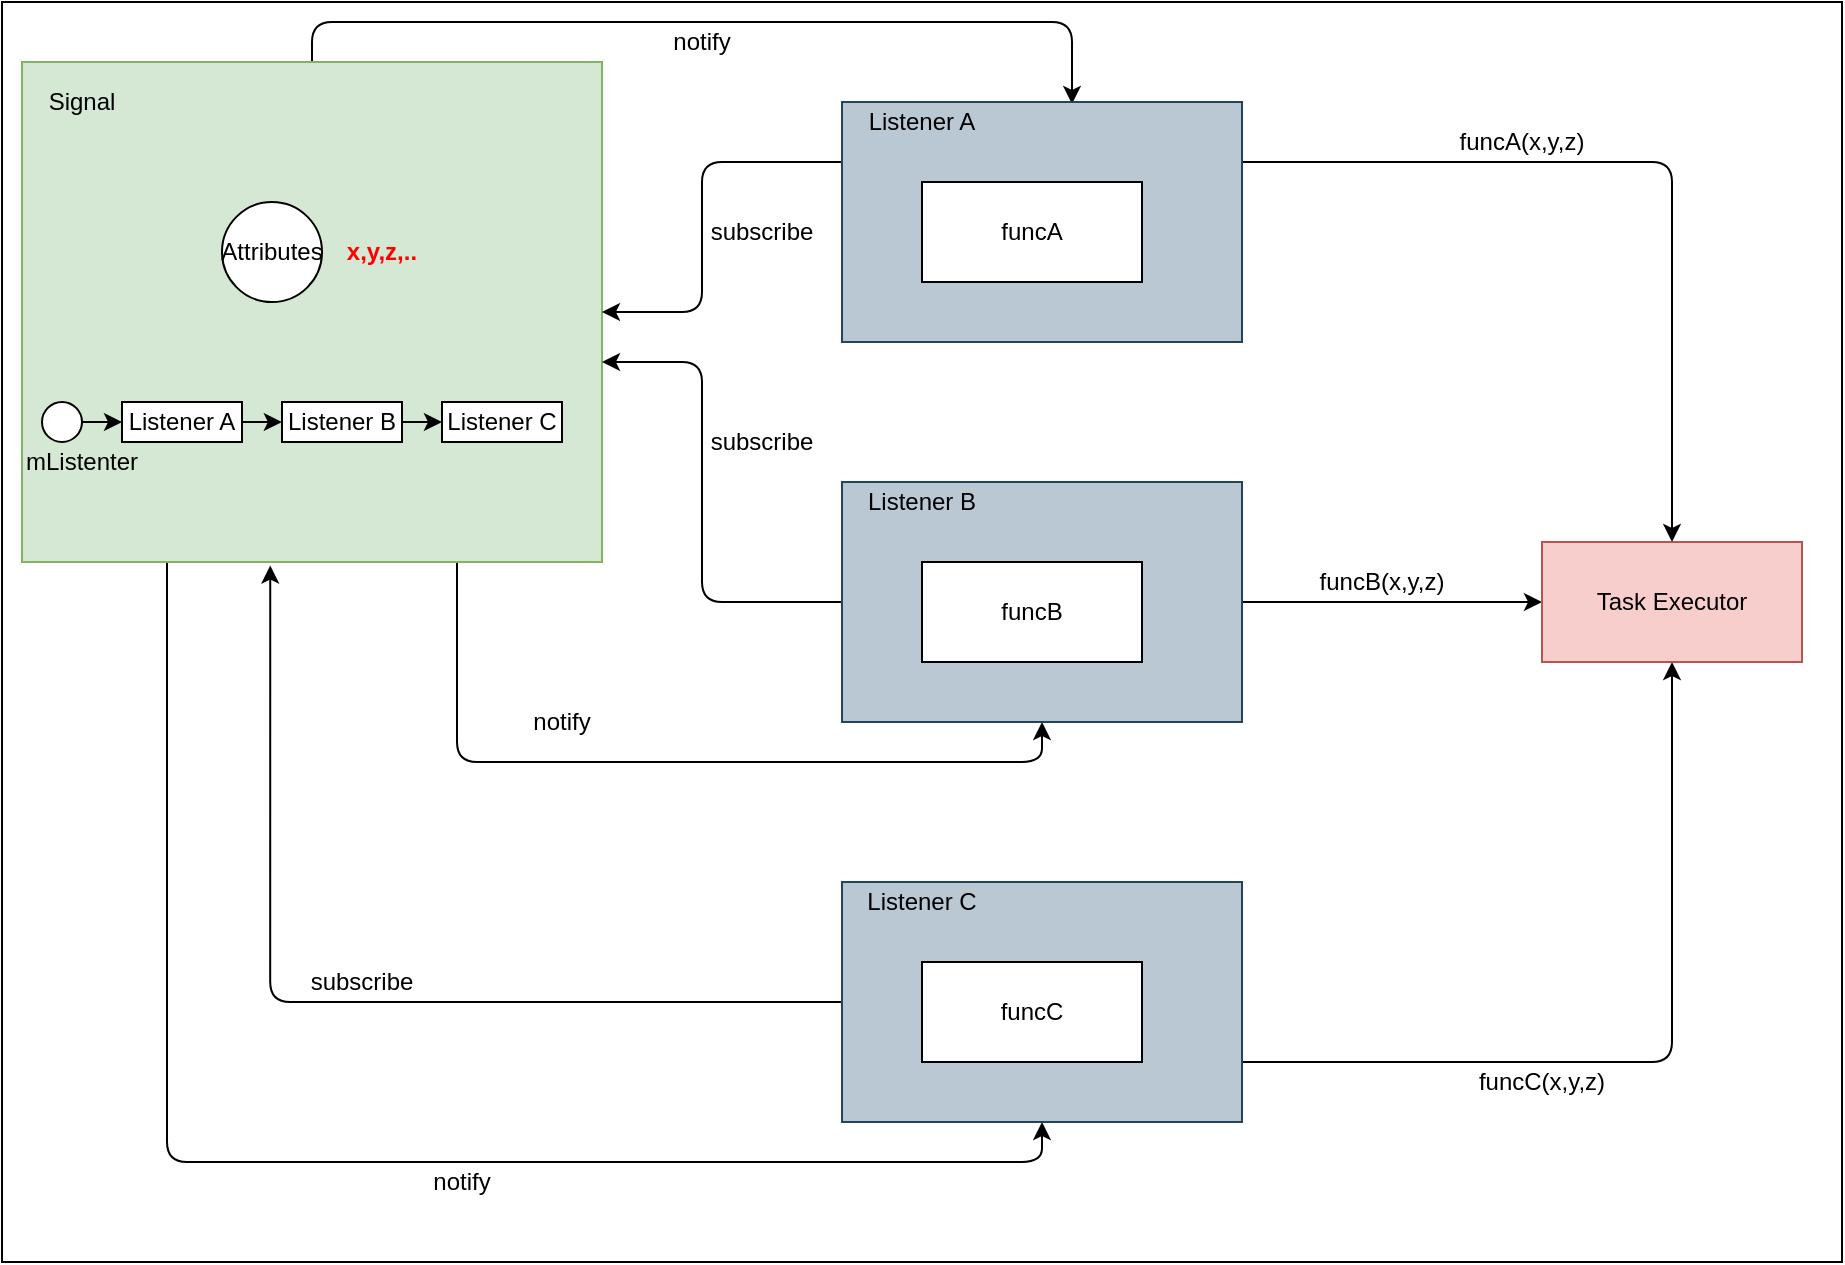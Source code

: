 <mxfile version="13.9.9" type="device" pages="7"><diagram id="M0ZGunjzzj5s3OkRyEgc" name="signal_subcription"><mxGraphModel dx="1086" dy="806" grid="1" gridSize="10" guides="1" tooltips="1" connect="1" arrows="1" fold="1" page="1" pageScale="1" pageWidth="850" pageHeight="1100" math="0" shadow="0"><root><mxCell id="0"/><mxCell id="1" parent="0"/><mxCell id="5e3XoLwkWxuQiOH9OnGi-19" style="edgeStyle=orthogonalEdgeStyle;rounded=1;orthogonalLoop=1;jettySize=auto;html=1;exitX=0.5;exitY=0;exitDx=0;exitDy=0;entryX=0.575;entryY=0.008;entryDx=0;entryDy=0;entryPerimeter=0;" parent="1" source="5e3XoLwkWxuQiOH9OnGi-1" target="5e3XoLwkWxuQiOH9OnGi-2" edge="1"><mxGeometry relative="1" as="geometry"/></mxCell><mxCell id="5e3XoLwkWxuQiOH9OnGi-21" style="edgeStyle=orthogonalEdgeStyle;rounded=1;orthogonalLoop=1;jettySize=auto;html=1;exitX=0.75;exitY=1;exitDx=0;exitDy=0;entryX=0.5;entryY=1;entryDx=0;entryDy=0;" parent="1" source="5e3XoLwkWxuQiOH9OnGi-1" target="5e3XoLwkWxuQiOH9OnGi-7" edge="1"><mxGeometry relative="1" as="geometry"/></mxCell><mxCell id="5e3XoLwkWxuQiOH9OnGi-23" style="edgeStyle=orthogonalEdgeStyle;rounded=1;orthogonalLoop=1;jettySize=auto;html=1;exitX=0.25;exitY=1;exitDx=0;exitDy=0;entryX=0.5;entryY=1;entryDx=0;entryDy=0;" parent="1" source="5e3XoLwkWxuQiOH9OnGi-1" target="5e3XoLwkWxuQiOH9OnGi-10" edge="1"><mxGeometry relative="1" as="geometry"/></mxCell><mxCell id="5e3XoLwkWxuQiOH9OnGi-1" value="" style="rounded=0;whiteSpace=wrap;html=1;fillColor=#d5e8d4;strokeColor=#82b366;" parent="1" vertex="1"><mxGeometry x="30" y="190" width="290" height="250" as="geometry"/></mxCell><mxCell id="5e3XoLwkWxuQiOH9OnGi-13" style="edgeStyle=orthogonalEdgeStyle;rounded=1;orthogonalLoop=1;jettySize=auto;html=1;exitX=0;exitY=0.25;exitDx=0;exitDy=0;entryX=1;entryY=0.5;entryDx=0;entryDy=0;" parent="1" source="5e3XoLwkWxuQiOH9OnGi-2" target="5e3XoLwkWxuQiOH9OnGi-1" edge="1"><mxGeometry relative="1" as="geometry"><mxPoint x="330" y="240" as="targetPoint"/><Array as="points"><mxPoint x="370" y="240"/><mxPoint x="370" y="315"/></Array></mxGeometry></mxCell><mxCell id="5e3XoLwkWxuQiOH9OnGi-44" style="edgeStyle=orthogonalEdgeStyle;rounded=1;orthogonalLoop=1;jettySize=auto;html=1;exitX=1;exitY=0.25;exitDx=0;exitDy=0;entryX=0.5;entryY=0;entryDx=0;entryDy=0;fillColor=#d5e8d4;" parent="1" source="5e3XoLwkWxuQiOH9OnGi-2" target="5e3XoLwkWxuQiOH9OnGi-35" edge="1"><mxGeometry relative="1" as="geometry"/></mxCell><mxCell id="5e3XoLwkWxuQiOH9OnGi-2" value="" style="rounded=0;whiteSpace=wrap;html=1;fillColor=#bac8d3;strokeColor=#23445d;" parent="1" vertex="1"><mxGeometry x="440" y="210" width="200" height="120" as="geometry"/></mxCell><mxCell id="5e3XoLwkWxuQiOH9OnGi-3" value="Listener A" style="text;html=1;strokeColor=none;fillColor=none;align=center;verticalAlign=middle;whiteSpace=wrap;rounded=0;" parent="1" vertex="1"><mxGeometry x="450" y="210" width="60" height="20" as="geometry"/></mxCell><mxCell id="5e3XoLwkWxuQiOH9OnGi-4" value="funcA" style="rounded=0;whiteSpace=wrap;html=1;" parent="1" vertex="1"><mxGeometry x="480" y="250" width="110" height="50" as="geometry"/></mxCell><mxCell id="5e3XoLwkWxuQiOH9OnGi-5" value="Signal" style="text;html=1;strokeColor=none;fillColor=none;align=center;verticalAlign=middle;whiteSpace=wrap;rounded=0;" parent="1" vertex="1"><mxGeometry x="40" y="200" width="40" height="20" as="geometry"/></mxCell><mxCell id="5e3XoLwkWxuQiOH9OnGi-6" value="Attributes" style="ellipse;whiteSpace=wrap;html=1;aspect=fixed;" parent="1" vertex="1"><mxGeometry x="130" y="260" width="50" height="50" as="geometry"/></mxCell><mxCell id="5e3XoLwkWxuQiOH9OnGi-15" style="edgeStyle=orthogonalEdgeStyle;rounded=1;orthogonalLoop=1;jettySize=auto;html=1;exitX=0;exitY=0.5;exitDx=0;exitDy=0;entryX=1;entryY=0.6;entryDx=0;entryDy=0;entryPerimeter=0;" parent="1" source="5e3XoLwkWxuQiOH9OnGi-7" target="5e3XoLwkWxuQiOH9OnGi-1" edge="1"><mxGeometry relative="1" as="geometry"><Array as="points"><mxPoint x="370" y="460"/><mxPoint x="370" y="340"/></Array></mxGeometry></mxCell><mxCell id="5e3XoLwkWxuQiOH9OnGi-46" style="edgeStyle=orthogonalEdgeStyle;rounded=1;orthogonalLoop=1;jettySize=auto;html=1;exitX=1;exitY=0.5;exitDx=0;exitDy=0;entryX=0;entryY=0.5;entryDx=0;entryDy=0;fillColor=#d5e8d4;" parent="1" source="5e3XoLwkWxuQiOH9OnGi-7" target="5e3XoLwkWxuQiOH9OnGi-35" edge="1"><mxGeometry relative="1" as="geometry"><Array as="points"/></mxGeometry></mxCell><mxCell id="5e3XoLwkWxuQiOH9OnGi-7" value="" style="rounded=0;whiteSpace=wrap;html=1;fillColor=#bac8d3;strokeColor=#23445d;" parent="1" vertex="1"><mxGeometry x="440" y="400" width="200" height="120" as="geometry"/></mxCell><mxCell id="5e3XoLwkWxuQiOH9OnGi-8" value="Listener B" style="text;html=1;strokeColor=none;fillColor=none;align=center;verticalAlign=middle;whiteSpace=wrap;rounded=0;" parent="1" vertex="1"><mxGeometry x="450" y="400" width="60" height="20" as="geometry"/></mxCell><mxCell id="5e3XoLwkWxuQiOH9OnGi-9" value="funcB" style="rounded=0;whiteSpace=wrap;html=1;" parent="1" vertex="1"><mxGeometry x="480" y="440" width="110" height="50" as="geometry"/></mxCell><mxCell id="5e3XoLwkWxuQiOH9OnGi-17" style="edgeStyle=orthogonalEdgeStyle;rounded=1;orthogonalLoop=1;jettySize=auto;html=1;exitX=0;exitY=0.5;exitDx=0;exitDy=0;entryX=0.428;entryY=1.007;entryDx=0;entryDy=0;entryPerimeter=0;" parent="1" source="5e3XoLwkWxuQiOH9OnGi-10" target="5e3XoLwkWxuQiOH9OnGi-1" edge="1"><mxGeometry relative="1" as="geometry"/></mxCell><mxCell id="5e3XoLwkWxuQiOH9OnGi-43" style="edgeStyle=orthogonalEdgeStyle;rounded=1;orthogonalLoop=1;jettySize=auto;html=1;exitX=1;exitY=0.75;exitDx=0;exitDy=0;entryX=0.5;entryY=1;entryDx=0;entryDy=0;fillColor=#d5e8d4;" parent="1" source="5e3XoLwkWxuQiOH9OnGi-10" target="5e3XoLwkWxuQiOH9OnGi-35" edge="1"><mxGeometry relative="1" as="geometry"/></mxCell><mxCell id="5e3XoLwkWxuQiOH9OnGi-10" value="" style="rounded=0;whiteSpace=wrap;html=1;fillColor=#bac8d3;strokeColor=#23445d;" parent="1" vertex="1"><mxGeometry x="440" y="600" width="200" height="120" as="geometry"/></mxCell><mxCell id="5e3XoLwkWxuQiOH9OnGi-11" value="Listener C" style="text;html=1;strokeColor=none;fillColor=none;align=center;verticalAlign=middle;whiteSpace=wrap;rounded=0;" parent="1" vertex="1"><mxGeometry x="450" y="600" width="60" height="20" as="geometry"/></mxCell><mxCell id="5e3XoLwkWxuQiOH9OnGi-12" value="funcC" style="rounded=0;whiteSpace=wrap;html=1;" parent="1" vertex="1"><mxGeometry x="480" y="640" width="110" height="50" as="geometry"/></mxCell><mxCell id="5e3XoLwkWxuQiOH9OnGi-14" value="subscribe" style="text;html=1;strokeColor=none;fillColor=none;align=center;verticalAlign=middle;whiteSpace=wrap;rounded=0;" parent="1" vertex="1"><mxGeometry x="380" y="265" width="40" height="20" as="geometry"/></mxCell><mxCell id="5e3XoLwkWxuQiOH9OnGi-16" value="subscribe" style="text;html=1;strokeColor=none;fillColor=none;align=center;verticalAlign=middle;whiteSpace=wrap;rounded=0;" parent="1" vertex="1"><mxGeometry x="380" y="370" width="40" height="20" as="geometry"/></mxCell><mxCell id="5e3XoLwkWxuQiOH9OnGi-18" value="subscribe" style="text;html=1;strokeColor=none;fillColor=none;align=center;verticalAlign=middle;whiteSpace=wrap;rounded=0;" parent="1" vertex="1"><mxGeometry x="180" y="640" width="40" height="20" as="geometry"/></mxCell><mxCell id="5e3XoLwkWxuQiOH9OnGi-20" value="notify" style="text;html=1;strokeColor=none;fillColor=none;align=center;verticalAlign=middle;whiteSpace=wrap;rounded=0;" parent="1" vertex="1"><mxGeometry x="350" y="170" width="40" height="20" as="geometry"/></mxCell><mxCell id="5e3XoLwkWxuQiOH9OnGi-22" value="notify" style="text;html=1;strokeColor=none;fillColor=none;align=center;verticalAlign=middle;whiteSpace=wrap;rounded=0;" parent="1" vertex="1"><mxGeometry x="280" y="510" width="40" height="20" as="geometry"/></mxCell><mxCell id="5e3XoLwkWxuQiOH9OnGi-24" value="notify" style="text;html=1;strokeColor=none;fillColor=none;align=center;verticalAlign=middle;whiteSpace=wrap;rounded=0;" parent="1" vertex="1"><mxGeometry x="230" y="740" width="40" height="20" as="geometry"/></mxCell><mxCell id="5e3XoLwkWxuQiOH9OnGi-33" style="edgeStyle=orthogonalEdgeStyle;rounded=1;orthogonalLoop=1;jettySize=auto;html=1;exitX=1;exitY=0.5;exitDx=0;exitDy=0;entryX=0.448;entryY=0.72;entryDx=0;entryDy=0;entryPerimeter=0;" parent="1" source="5e3XoLwkWxuQiOH9OnGi-25" target="5e3XoLwkWxuQiOH9OnGi-1" edge="1"><mxGeometry relative="1" as="geometry"/></mxCell><mxCell id="5e3XoLwkWxuQiOH9OnGi-25" value="Listener A" style="rounded=0;whiteSpace=wrap;html=1;" parent="1" vertex="1"><mxGeometry x="80" y="360" width="60" height="20" as="geometry"/></mxCell><mxCell id="5e3XoLwkWxuQiOH9OnGi-29" style="edgeStyle=orthogonalEdgeStyle;rounded=1;orthogonalLoop=1;jettySize=auto;html=1;exitX=1;exitY=0.5;exitDx=0;exitDy=0;entryX=0;entryY=0.5;entryDx=0;entryDy=0;" parent="1" source="5e3XoLwkWxuQiOH9OnGi-26" target="5e3XoLwkWxuQiOH9OnGi-25" edge="1"><mxGeometry relative="1" as="geometry"/></mxCell><mxCell id="5e3XoLwkWxuQiOH9OnGi-26" value="" style="ellipse;whiteSpace=wrap;html=1;aspect=fixed;" parent="1" vertex="1"><mxGeometry x="40" y="360" width="20" height="20" as="geometry"/></mxCell><mxCell id="5e3XoLwkWxuQiOH9OnGi-27" value="mListenter" style="text;html=1;strokeColor=none;fillColor=none;align=center;verticalAlign=middle;whiteSpace=wrap;rounded=0;" parent="1" vertex="1"><mxGeometry x="40" y="380" width="40" height="20" as="geometry"/></mxCell><mxCell id="5e3XoLwkWxuQiOH9OnGi-34" style="edgeStyle=orthogonalEdgeStyle;rounded=1;orthogonalLoop=1;jettySize=auto;html=1;exitX=1;exitY=0.5;exitDx=0;exitDy=0;entryX=0.724;entryY=0.72;entryDx=0;entryDy=0;entryPerimeter=0;" parent="1" source="5e3XoLwkWxuQiOH9OnGi-30" target="5e3XoLwkWxuQiOH9OnGi-1" edge="1"><mxGeometry relative="1" as="geometry"/></mxCell><mxCell id="5e3XoLwkWxuQiOH9OnGi-30" value="Listener B" style="rounded=0;whiteSpace=wrap;html=1;" parent="1" vertex="1"><mxGeometry x="160" y="360" width="60" height="20" as="geometry"/></mxCell><mxCell id="5e3XoLwkWxuQiOH9OnGi-31" value="Listener C" style="rounded=0;whiteSpace=wrap;html=1;" parent="1" vertex="1"><mxGeometry x="240" y="360" width="60" height="20" as="geometry"/></mxCell><mxCell id="5e3XoLwkWxuQiOH9OnGi-35" value="Task Executor" style="rounded=0;whiteSpace=wrap;html=1;fillColor=#f8cecc;strokeColor=#b85450;" parent="1" vertex="1"><mxGeometry x="790" y="430" width="130" height="60" as="geometry"/></mxCell><mxCell id="5e3XoLwkWxuQiOH9OnGi-40" value="&lt;b&gt;&lt;font color=&quot;#ff0000&quot;&gt;x,y,z,..&lt;/font&gt;&lt;/b&gt;" style="text;html=1;strokeColor=none;fillColor=none;align=center;verticalAlign=middle;whiteSpace=wrap;rounded=0;" parent="1" vertex="1"><mxGeometry x="190" y="275" width="40" height="20" as="geometry"/></mxCell><mxCell id="5e3XoLwkWxuQiOH9OnGi-42" value="funcC(x,y,z)" style="text;html=1;strokeColor=none;fillColor=none;align=center;verticalAlign=middle;whiteSpace=wrap;rounded=0;" parent="1" vertex="1"><mxGeometry x="770" y="690" width="40" height="20" as="geometry"/></mxCell><mxCell id="5e3XoLwkWxuQiOH9OnGi-45" value="funcA(x,y,z)" style="text;html=1;strokeColor=none;fillColor=none;align=center;verticalAlign=middle;whiteSpace=wrap;rounded=0;" parent="1" vertex="1"><mxGeometry x="760" y="220" width="40" height="20" as="geometry"/></mxCell><mxCell id="5e3XoLwkWxuQiOH9OnGi-47" value="funcB(x,y,z)" style="text;html=1;strokeColor=none;fillColor=none;align=center;verticalAlign=middle;whiteSpace=wrap;rounded=0;" parent="1" vertex="1"><mxGeometry x="690" y="440" width="40" height="20" as="geometry"/></mxCell><mxCell id="5e3XoLwkWxuQiOH9OnGi-51" value="" style="rounded=0;whiteSpace=wrap;html=1;fillColor=none;" parent="1" vertex="1"><mxGeometry x="20" y="160" width="920" height="630" as="geometry"/></mxCell></root></mxGraphModel></diagram><diagram id="MUGOmvhfFCrgIEAGLkod" name="raiitoken"><mxGraphModel dx="2062" dy="1182" grid="1" gridSize="10" guides="1" tooltips="1" connect="1" arrows="1" fold="1" page="1" pageScale="1" pageWidth="850" pageHeight="1100" math="0" shadow="0"><root><mxCell id="jzHLr92h9OhO9QgLbZwr-0"/><mxCell id="jzHLr92h9OhO9QgLbZwr-1" parent="jzHLr92h9OhO9QgLbZwr-0"/><mxCell id="jzHLr92h9OhO9QgLbZwr-2" value="" style="rounded=0;whiteSpace=wrap;html=1;fillColor=none;" vertex="1" parent="jzHLr92h9OhO9QgLbZwr-1"><mxGeometry x="130" y="310" width="200" height="590" as="geometry"/></mxCell><mxCell id="jzHLr92h9OhO9QgLbZwr-3" value="Main Application" style="text;html=1;strokeColor=none;fillColor=none;align=center;verticalAlign=middle;whiteSpace=wrap;rounded=0;" vertex="1" parent="jzHLr92h9OhO9QgLbZwr-1"><mxGeometry x="130" y="320" width="110" height="20" as="geometry"/></mxCell><mxCell id="jzHLr92h9OhO9QgLbZwr-4" value="" style="rounded=0;whiteSpace=wrap;html=1;fillColor=#f5f5f5;gradientColor=#b3b3b3;strokeColor=#666666;" vertex="1" parent="jzHLr92h9OhO9QgLbZwr-1"><mxGeometry x="490" y="485" width="140" height="285" as="geometry"/></mxCell><mxCell id="jzHLr92h9OhO9QgLbZwr-5" value="RAII Token" style="text;html=1;strokeColor=none;fillColor=none;align=center;verticalAlign=middle;whiteSpace=wrap;rounded=0;" vertex="1" parent="jzHLr92h9OhO9QgLbZwr-1"><mxGeometry x="500" y="495" width="80" height="20" as="geometry"/></mxCell><mxCell id="jzHLr92h9OhO9QgLbZwr-6" value="" style="rounded=0;whiteSpace=wrap;html=1;fillColor=none;" vertex="1" parent="jzHLr92h9OhO9QgLbZwr-1"><mxGeometry x="500" y="545" width="110" height="55" as="geometry"/></mxCell><mxCell id="jzHLr92h9OhO9QgLbZwr-7" value="RAIIToken()" style="text;html=1;strokeColor=none;fillColor=none;align=center;verticalAlign=middle;whiteSpace=wrap;rounded=0;" vertex="1" parent="jzHLr92h9OhO9QgLbZwr-1"><mxGeometry x="510" y="545" width="40" height="20" as="geometry"/></mxCell><mxCell id="jzHLr92h9OhO9QgLbZwr-34" style="edgeStyle=orthogonalEdgeStyle;rounded=1;orthogonalLoop=1;jettySize=auto;html=1;exitX=1;exitY=0.5;exitDx=0;exitDy=0;dashed=1;startSize=35;endSize=9;targetPerimeterSpacing=5;strokeColor=#000000;" edge="1" parent="jzHLr92h9OhO9QgLbZwr-1" source="jzHLr92h9OhO9QgLbZwr-8" target="jzHLr92h9OhO9QgLbZwr-32"><mxGeometry relative="1" as="geometry"/></mxCell><mxCell id="jzHLr92h9OhO9QgLbZwr-8" value="" style="rounded=0;whiteSpace=wrap;html=1;fillColor=none;" vertex="1" parent="jzHLr92h9OhO9QgLbZwr-1"><mxGeometry x="500" y="645" width="110" height="40" as="geometry"/></mxCell><mxCell id="jzHLr92h9OhO9QgLbZwr-9" value="~RAIIToken()" style="text;html=1;strokeColor=none;fillColor=none;align=center;verticalAlign=middle;whiteSpace=wrap;rounded=0;" vertex="1" parent="jzHLr92h9OhO9QgLbZwr-1"><mxGeometry x="520" y="645" width="40" height="20" as="geometry"/></mxCell><mxCell id="jzHLr92h9OhO9QgLbZwr-43" style="edgeStyle=orthogonalEdgeStyle;rounded=1;orthogonalLoop=1;jettySize=auto;html=1;exitX=0.5;exitY=1;exitDx=0;exitDy=0;entryX=0.569;entryY=-0.05;entryDx=0;entryDy=0;entryPerimeter=0;dashed=1;startSize=35;endSize=9;targetPerimeterSpacing=5;strokeColor=#000000;" edge="1" parent="jzHLr92h9OhO9QgLbZwr-1" source="jzHLr92h9OhO9QgLbZwr-13" target="jzHLr92h9OhO9QgLbZwr-21"><mxGeometry relative="1" as="geometry"/></mxCell><mxCell id="jzHLr92h9OhO9QgLbZwr-13" value="Initialization" style="rounded=0;whiteSpace=wrap;html=1;dashed=1;fillColor=#d5e8d4;gradientColor=#97d077;strokeColor=#82b366;" vertex="1" parent="jzHLr92h9OhO9QgLbZwr-1"><mxGeometry x="170" y="380" width="110" height="40" as="geometry"/></mxCell><mxCell id="jzHLr92h9OhO9QgLbZwr-24" style="edgeStyle=orthogonalEdgeStyle;rounded=1;orthogonalLoop=1;jettySize=auto;html=1;exitX=0.5;exitY=1;exitDx=0;exitDy=0;entryX=0.5;entryY=0;entryDx=0;entryDy=0;strokeColor=#000000;" edge="1" parent="jzHLr92h9OhO9QgLbZwr-1" source="jzHLr92h9OhO9QgLbZwr-14" target="jzHLr92h9OhO9QgLbZwr-15"><mxGeometry relative="1" as="geometry"/></mxCell><mxCell id="jzHLr92h9OhO9QgLbZwr-47" style="edgeStyle=orthogonalEdgeStyle;rounded=1;orthogonalLoop=1;jettySize=auto;html=1;exitX=1;exitY=0.5;exitDx=0;exitDy=0;entryX=0;entryY=0.5;entryDx=0;entryDy=0;dashed=1;startSize=35;endSize=9;targetPerimeterSpacing=5;strokeColor=#000000;" edge="1" parent="jzHLr92h9OhO9QgLbZwr-1" source="jzHLr92h9OhO9QgLbZwr-14" target="jzHLr92h9OhO9QgLbZwr-36"><mxGeometry relative="1" as="geometry"/></mxCell><mxCell id="jzHLr92h9OhO9QgLbZwr-14" value="Running" style="rounded=0;whiteSpace=wrap;html=1;dashed=1;fillColor=#d5e8d4;gradientColor=#97d077;strokeColor=#82b366;" vertex="1" parent="jzHLr92h9OhO9QgLbZwr-1"><mxGeometry x="165" y="720" width="110" height="40" as="geometry"/></mxCell><mxCell id="jzHLr92h9OhO9QgLbZwr-52" style="edgeStyle=orthogonalEdgeStyle;rounded=1;orthogonalLoop=1;jettySize=auto;html=1;exitX=1;exitY=0.5;exitDx=0;exitDy=0;dashed=1;startSize=35;endSize=9;targetPerimeterSpacing=5;strokeColor=#000000;" edge="1" parent="jzHLr92h9OhO9QgLbZwr-1" source="jzHLr92h9OhO9QgLbZwr-15"><mxGeometry relative="1" as="geometry"><mxPoint x="670" y="700" as="targetPoint"/></mxGeometry></mxCell><mxCell id="jzHLr92h9OhO9QgLbZwr-15" value="Termination" style="rounded=0;whiteSpace=wrap;html=1;dashed=1;fillColor=#d5e8d4;gradientColor=#97d077;strokeColor=#82b366;" vertex="1" parent="jzHLr92h9OhO9QgLbZwr-1"><mxGeometry x="165" y="830" width="110" height="40" as="geometry"/></mxCell><mxCell id="jzHLr92h9OhO9QgLbZwr-45" style="edgeStyle=orthogonalEdgeStyle;rounded=1;orthogonalLoop=1;jettySize=auto;html=1;exitX=0.5;exitY=1;exitDx=0;exitDy=0;entryX=0.5;entryY=0;entryDx=0;entryDy=0;dashed=1;startSize=35;endSize=9;targetPerimeterSpacing=5;strokeColor=#000000;" edge="1" parent="jzHLr92h9OhO9QgLbZwr-1" source="jzHLr92h9OhO9QgLbZwr-17" target="jzHLr92h9OhO9QgLbZwr-14"><mxGeometry relative="1" as="geometry"/></mxCell><mxCell id="jzHLr92h9OhO9QgLbZwr-46" style="edgeStyle=orthogonalEdgeStyle;rounded=1;orthogonalLoop=1;jettySize=auto;html=1;exitX=1;exitY=0.5;exitDx=0;exitDy=0;entryX=0.09;entryY=0.5;entryDx=0;entryDy=0;entryPerimeter=0;dashed=1;startSize=35;endSize=9;targetPerimeterSpacing=5;strokeColor=#000000;" edge="1" parent="jzHLr92h9OhO9QgLbZwr-1" source="jzHLr92h9OhO9QgLbZwr-17" target="jzHLr92h9OhO9QgLbZwr-29"><mxGeometry relative="1" as="geometry"/></mxCell><mxCell id="jzHLr92h9OhO9QgLbZwr-17" value="" style="rounded=0;whiteSpace=wrap;html=1;dashed=1;fillColor=#f9f7ed;strokeColor=#36393d;" vertex="1" parent="jzHLr92h9OhO9QgLbZwr-1"><mxGeometry x="150" y="455" width="140" height="210" as="geometry"/></mxCell><mxCell id="jzHLr92h9OhO9QgLbZwr-18" value="release dynamic memory" style="rounded=0;whiteSpace=wrap;html=1;fillColor=none;dashed=1;" vertex="1" parent="jzHLr92h9OhO9QgLbZwr-1"><mxGeometry x="170" y="485" width="100" height="40" as="geometry"/></mxCell><mxCell id="jzHLr92h9OhO9QgLbZwr-19" value="release socket" style="rounded=0;whiteSpace=wrap;html=1;fillColor=none;dashed=1;" vertex="1" parent="jzHLr92h9OhO9QgLbZwr-1"><mxGeometry x="170" y="545" width="100" height="40" as="geometry"/></mxCell><mxCell id="jzHLr92h9OhO9QgLbZwr-20" value="release file handle" style="rounded=0;whiteSpace=wrap;html=1;fillColor=none;dashed=1;" vertex="1" parent="jzHLr92h9OhO9QgLbZwr-1"><mxGeometry x="170" y="605" width="100" height="40" as="geometry"/></mxCell><mxCell id="jzHLr92h9OhO9QgLbZwr-21" value="Resource acquisition" style="text;html=1;strokeColor=none;fillColor=none;align=center;verticalAlign=middle;whiteSpace=wrap;rounded=0;dashed=1;" vertex="1" parent="jzHLr92h9OhO9QgLbZwr-1"><mxGeometry x="150" y="455" width="130" height="20" as="geometry"/></mxCell><mxCell id="jzHLr92h9OhO9QgLbZwr-25" value="1" style="endArrow=open;html=1;endSize=9;startArrow=diamondThin;startSize=35;startFill=0;edgeStyle=orthogonalEdgeStyle;align=left;verticalAlign=bottom;strokeColor=#000000;entryX=0.5;entryY=0;entryDx=0;entryDy=0;" edge="1" parent="jzHLr92h9OhO9QgLbZwr-1" target="jzHLr92h9OhO9QgLbZwr-4"><mxGeometry x="-1" y="3" relative="1" as="geometry"><mxPoint x="330" y="360" as="sourcePoint"/><mxPoint x="490" y="360" as="targetPoint"/></mxGeometry></mxCell><mxCell id="jzHLr92h9OhO9QgLbZwr-27" value="m_action" style="ellipse;whiteSpace=wrap;html=1;aspect=fixed;dashed=1;fillColor=#fff2cc;gradientColor=#ffd966;strokeColor=#d6b656;" vertex="1" parent="jzHLr92h9OhO9QgLbZwr-1"><mxGeometry x="530" y="700" width="50" height="50" as="geometry"/></mxCell><mxCell id="jzHLr92h9OhO9QgLbZwr-29" value="m_action&amp;nbsp;" style="text;html=1;strokeColor=none;fillColor=none;align=center;verticalAlign=middle;whiteSpace=wrap;rounded=0;dashed=1;" vertex="1" parent="jzHLr92h9OhO9QgLbZwr-1"><mxGeometry x="491.25" y="570" width="97.5" height="20" as="geometry"/></mxCell><mxCell id="jzHLr92h9OhO9QgLbZwr-30" value="reset()" style="text;html=1;strokeColor=none;fillColor=none;align=center;verticalAlign=middle;whiteSpace=wrap;rounded=0;dashed=1;" vertex="1" parent="jzHLr92h9OhO9QgLbZwr-1"><mxGeometry x="515" y="665" width="40" height="20" as="geometry"/></mxCell><mxCell id="jzHLr92h9OhO9QgLbZwr-32" value="resourse_acquisition()" style="rounded=0;whiteSpace=wrap;html=1;dashed=1;fillColor=none;" vertex="1" parent="jzHLr92h9OhO9QgLbZwr-1"><mxGeometry x="720" y="640" width="120" height="50" as="geometry"/></mxCell><mxCell id="jzHLr92h9OhO9QgLbZwr-35" value="invoke&lt;br&gt;m_action" style="text;html=1;strokeColor=none;fillColor=none;align=center;verticalAlign=middle;whiteSpace=wrap;rounded=0;dashed=1;" vertex="1" parent="jzHLr92h9OhO9QgLbZwr-1"><mxGeometry x="640" y="670" width="40" height="20" as="geometry"/></mxCell><mxCell id="jzHLr92h9OhO9QgLbZwr-48" style="edgeStyle=orthogonalEdgeStyle;rounded=1;orthogonalLoop=1;jettySize=auto;html=1;exitX=0.5;exitY=1;exitDx=0;exitDy=0;dashed=1;startSize=35;endSize=9;targetPerimeterSpacing=5;strokeColor=#000000;" edge="1" parent="jzHLr92h9OhO9QgLbZwr-1" source="jzHLr92h9OhO9QgLbZwr-36"><mxGeometry relative="1" as="geometry"><mxPoint x="660" y="700" as="targetPoint"/><Array as="points"><mxPoint x="375" y="810"/><mxPoint x="660" y="810"/></Array></mxGeometry></mxCell><mxCell id="jzHLr92h9OhO9QgLbZwr-36" value="" style="shape=sumEllipse;perimeter=ellipsePerimeter;whiteSpace=wrap;html=1;backgroundOutline=1;fillColor=#f8cecc;gradientColor=#ea6b66;strokeColor=#b85450;" vertex="1" parent="jzHLr92h9OhO9QgLbZwr-1"><mxGeometry x="360" y="725" width="30" height="30" as="geometry"/></mxCell><mxCell id="jzHLr92h9OhO9QgLbZwr-37" value="throw exception" style="text;html=1;strokeColor=none;fillColor=none;align=center;verticalAlign=middle;whiteSpace=wrap;rounded=0;" vertex="1" parent="jzHLr92h9OhO9QgLbZwr-1"><mxGeometry x="400" y="730" width="40" height="20" as="geometry"/></mxCell><mxCell id="jzHLr92h9OhO9QgLbZwr-49" value="register resource acquisition" style="text;html=1;strokeColor=none;fillColor=none;align=center;verticalAlign=middle;whiteSpace=wrap;rounded=0;" vertex="1" parent="jzHLr92h9OhO9QgLbZwr-1"><mxGeometry x="340" y="590" width="130" height="20" as="geometry"/></mxCell><mxCell id="jzHLr92h9OhO9QgLbZwr-50" value="&lt;b&gt;&lt;font color=&quot;#ff0000&quot;&gt;Constructor&lt;/font&gt;&lt;/b&gt;" style="text;html=1;strokeColor=none;fillColor=none;align=center;verticalAlign=middle;whiteSpace=wrap;rounded=0;" vertex="1" parent="jzHLr92h9OhO9QgLbZwr-1"><mxGeometry x="560" y="525" width="40" height="20" as="geometry"/></mxCell><mxCell id="jzHLr92h9OhO9QgLbZwr-51" value="&lt;font color=&quot;#ff0000&quot;&gt;&lt;b&gt;Destructor&lt;/b&gt;&lt;/font&gt;" style="text;html=1;strokeColor=none;fillColor=none;align=center;verticalAlign=middle;whiteSpace=wrap;rounded=0;" vertex="1" parent="jzHLr92h9OhO9QgLbZwr-1"><mxGeometry x="560" y="625" width="40" height="20" as="geometry"/></mxCell></root></mxGraphModel></diagram><diagram id="IO24cBK8B3ofXASMqBwQ" name="sync_timeout"><mxGraphModel dx="1422" dy="822" grid="1" gridSize="10" guides="1" tooltips="1" connect="1" arrows="1" fold="1" page="1" pageScale="1" pageWidth="850" pageHeight="1100" math="0" shadow="0"><root><mxCell id="f52lGBYDYkpctVjqMu6f-0"/><mxCell id="f52lGBYDYkpctVjqMu6f-1" parent="f52lGBYDYkpctVjqMu6f-0"/><mxCell id="f52lGBYDYkpctVjqMu6f-2" value="Service A" style="rounded=0;whiteSpace=wrap;html=1;" vertex="1" parent="f52lGBYDYkpctVjqMu6f-1"><mxGeometry x="70" y="220" width="120" height="60" as="geometry"/></mxCell><mxCell id="f52lGBYDYkpctVjqMu6f-3" value="" style="endArrow=none;html=1;strokeColor=#000000;entryX=0.5;entryY=1;entryDx=0;entryDy=0;rounded=0;" edge="1" parent="f52lGBYDYkpctVjqMu6f-1" target="f52lGBYDYkpctVjqMu6f-2"><mxGeometry width="50" height="50" relative="1" as="geometry"><mxPoint x="130" y="640" as="sourcePoint"/><mxPoint x="450" y="580" as="targetPoint"/><Array as="points"><mxPoint x="130" y="390"/></Array></mxGeometry></mxCell><mxCell id="f52lGBYDYkpctVjqMu6f-4" value="Service B" style="rounded=0;whiteSpace=wrap;html=1;" vertex="1" parent="f52lGBYDYkpctVjqMu6f-1"><mxGeometry x="460" y="220" width="120" height="60" as="geometry"/></mxCell><mxCell id="f52lGBYDYkpctVjqMu6f-5" value="" style="endArrow=none;html=1;strokeColor=#000000;entryX=0.5;entryY=1;entryDx=0;entryDy=0;rounded=0;" edge="1" parent="f52lGBYDYkpctVjqMu6f-1" target="f52lGBYDYkpctVjqMu6f-4"><mxGeometry width="50" height="50" relative="1" as="geometry"><mxPoint x="520" y="640" as="sourcePoint"/><mxPoint x="840" y="580" as="targetPoint"/><Array as="points"><mxPoint x="520" y="390"/></Array></mxGeometry></mxCell><mxCell id="f52lGBYDYkpctVjqMu6f-7" value="Binder IPC" style="rounded=0;whiteSpace=wrap;html=1;fillColor=#ffcccc;strokeColor=#36393d;" vertex="1" parent="f52lGBYDYkpctVjqMu6f-1"><mxGeometry x="270" y="220" width="120" height="60" as="geometry"/></mxCell><mxCell id="f52lGBYDYkpctVjqMu6f-8" value="" style="endArrow=none;html=1;strokeColor=#000000;entryX=0.5;entryY=1;entryDx=0;entryDy=0;rounded=0;" edge="1" parent="f52lGBYDYkpctVjqMu6f-1" target="f52lGBYDYkpctVjqMu6f-7"><mxGeometry width="50" height="50" relative="1" as="geometry"><mxPoint x="330" y="640" as="sourcePoint"/><mxPoint x="650" y="580" as="targetPoint"/><Array as="points"><mxPoint x="330" y="390"/></Array></mxGeometry></mxCell><mxCell id="f52lGBYDYkpctVjqMu6f-9" value="" style="endArrow=classic;html=1;strokeColor=#000000;" edge="1" parent="f52lGBYDYkpctVjqMu6f-1"><mxGeometry width="50" height="50" relative="1" as="geometry"><mxPoint x="130" y="380" as="sourcePoint"/><mxPoint x="330" y="380" as="targetPoint"/></mxGeometry></mxCell><mxCell id="f52lGBYDYkpctVjqMu6f-10" value="" style="endArrow=classic;html=1;strokeColor=#000000;" edge="1" parent="f52lGBYDYkpctVjqMu6f-1"><mxGeometry width="50" height="50" relative="1" as="geometry"><mxPoint x="330" y="400" as="sourcePoint"/><mxPoint x="520" y="400" as="targetPoint"/></mxGeometry></mxCell><mxCell id="f52lGBYDYkpctVjqMu6f-11" value="" style="shape=sumEllipse;perimeter=ellipsePerimeter;whiteSpace=wrap;html=1;backgroundOutline=1;fillColor=#bac8d3;strokeColor=#23445d;" vertex="1" parent="f52lGBYDYkpctVjqMu6f-1"><mxGeometry x="550" y="440" width="30" height="30" as="geometry"/></mxCell><mxCell id="f52lGBYDYkpctVjqMu6f-12" value="" style="endArrow=classic;startArrow=classic;html=1;strokeColor=#000000;rounded=0;dashed=1;" edge="1" parent="f52lGBYDYkpctVjqMu6f-1"><mxGeometry width="50" height="50" relative="1" as="geometry"><mxPoint x="540" y="620" as="sourcePoint"/><mxPoint x="540" y="400" as="targetPoint"/></mxGeometry></mxCell><mxCell id="f52lGBYDYkpctVjqMu6f-13" value="Blocking" style="text;html=1;strokeColor=none;fillColor=none;align=center;verticalAlign=middle;whiteSpace=wrap;rounded=0;" vertex="1" parent="f52lGBYDYkpctVjqMu6f-1"><mxGeometry x="560" y="420" width="40" height="20" as="geometry"/></mxCell><mxCell id="f52lGBYDYkpctVjqMu6f-14" value="" style="endArrow=classic;startArrow=classic;html=1;strokeColor=#000000;rounded=0;dashed=1;" edge="1" parent="f52lGBYDYkpctVjqMu6f-1"><mxGeometry width="50" height="50" relative="1" as="geometry"><mxPoint x="110" y="620" as="sourcePoint"/><mxPoint x="110" y="380" as="targetPoint"/></mxGeometry></mxCell><mxCell id="f52lGBYDYkpctVjqMu6f-15" value="Blocking" style="text;html=1;strokeColor=none;fillColor=none;align=center;verticalAlign=middle;whiteSpace=wrap;rounded=0;" vertex="1" parent="f52lGBYDYkpctVjqMu6f-1"><mxGeometry x="60" y="430" width="40" height="20" as="geometry"/></mxCell><mxCell id="f52lGBYDYkpctVjqMu6f-16" value="Service A" style="rounded=0;whiteSpace=wrap;html=1;" vertex="1" parent="f52lGBYDYkpctVjqMu6f-1"><mxGeometry x="860" y="220" width="120" height="60" as="geometry"/></mxCell><mxCell id="f52lGBYDYkpctVjqMu6f-17" value="" style="endArrow=none;html=1;strokeColor=#000000;entryX=0.5;entryY=1;entryDx=0;entryDy=0;rounded=0;" edge="1" parent="f52lGBYDYkpctVjqMu6f-1" target="f52lGBYDYkpctVjqMu6f-16"><mxGeometry width="50" height="50" relative="1" as="geometry"><mxPoint x="920" y="640" as="sourcePoint"/><mxPoint x="1240" y="580" as="targetPoint"/><Array as="points"><mxPoint x="920" y="390"/></Array></mxGeometry></mxCell><mxCell id="f52lGBYDYkpctVjqMu6f-18" value="Service B" style="rounded=0;whiteSpace=wrap;html=1;" vertex="1" parent="f52lGBYDYkpctVjqMu6f-1"><mxGeometry x="1250" y="220" width="120" height="60" as="geometry"/></mxCell><mxCell id="f52lGBYDYkpctVjqMu6f-19" value="" style="endArrow=none;html=1;strokeColor=#000000;entryX=0.5;entryY=1;entryDx=0;entryDy=0;rounded=0;" edge="1" parent="f52lGBYDYkpctVjqMu6f-1" target="f52lGBYDYkpctVjqMu6f-18"><mxGeometry width="50" height="50" relative="1" as="geometry"><mxPoint x="1310" y="640" as="sourcePoint"/><mxPoint x="1630" y="580" as="targetPoint"/><Array as="points"><mxPoint x="1310" y="390"/></Array></mxGeometry></mxCell><mxCell id="f52lGBYDYkpctVjqMu6f-20" value="Binder IPC" style="rounded=0;whiteSpace=wrap;html=1;fillColor=#ffcccc;strokeColor=#36393d;" vertex="1" parent="f52lGBYDYkpctVjqMu6f-1"><mxGeometry x="1060" y="220" width="120" height="60" as="geometry"/></mxCell><mxCell id="f52lGBYDYkpctVjqMu6f-21" value="" style="endArrow=none;html=1;strokeColor=#000000;entryX=0.5;entryY=1;entryDx=0;entryDy=0;rounded=0;" edge="1" parent="f52lGBYDYkpctVjqMu6f-1" target="f52lGBYDYkpctVjqMu6f-20"><mxGeometry width="50" height="50" relative="1" as="geometry"><mxPoint x="1120" y="640" as="sourcePoint"/><mxPoint x="1440" y="580" as="targetPoint"/><Array as="points"><mxPoint x="1120" y="390"/></Array></mxGeometry></mxCell><mxCell id="f52lGBYDYkpctVjqMu6f-22" value="" style="endArrow=classic;html=1;strokeColor=#000000;" edge="1" parent="f52lGBYDYkpctVjqMu6f-1"><mxGeometry width="50" height="50" relative="1" as="geometry"><mxPoint x="920" y="380" as="sourcePoint"/><mxPoint x="980" y="380" as="targetPoint"/></mxGeometry></mxCell><mxCell id="f52lGBYDYkpctVjqMu6f-23" value="" style="endArrow=block;html=1;strokeColor=#000000;endFill=0;" edge="1" parent="f52lGBYDYkpctVjqMu6f-1"><mxGeometry width="50" height="50" relative="1" as="geometry"><mxPoint x="995" y="400" as="sourcePoint"/><mxPoint x="1120" y="400" as="targetPoint"/></mxGeometry></mxCell><mxCell id="f52lGBYDYkpctVjqMu6f-24" value="" style="shape=sumEllipse;perimeter=ellipsePerimeter;whiteSpace=wrap;html=1;backgroundOutline=1;fillColor=#bac8d3;strokeColor=#23445d;" vertex="1" parent="f52lGBYDYkpctVjqMu6f-1"><mxGeometry x="1330" y="530" width="30" height="30" as="geometry"/></mxCell><mxCell id="f52lGBYDYkpctVjqMu6f-25" value="" style="endArrow=classic;startArrow=classic;html=1;strokeColor=#000000;rounded=0;dashed=1;" edge="1" parent="f52lGBYDYkpctVjqMu6f-1"><mxGeometry width="50" height="50" relative="1" as="geometry"><mxPoint x="1320" y="620" as="sourcePoint"/><mxPoint x="1320" y="415" as="targetPoint"/></mxGeometry></mxCell><mxCell id="f52lGBYDYkpctVjqMu6f-26" value="Blocking" style="text;html=1;strokeColor=none;fillColor=none;align=center;verticalAlign=middle;whiteSpace=wrap;rounded=0;" vertex="1" parent="f52lGBYDYkpctVjqMu6f-1"><mxGeometry x="1340" y="510" width="40" height="20" as="geometry"/></mxCell><mxCell id="f52lGBYDYkpctVjqMu6f-27" value="" style="endArrow=classic;startArrow=classic;html=1;strokeColor=#000000;rounded=0;dashed=1;" edge="1" parent="f52lGBYDYkpctVjqMu6f-1"><mxGeometry width="50" height="50" relative="1" as="geometry"><mxPoint x="900" y="560" as="sourcePoint"/><mxPoint x="900" y="380" as="targetPoint"/></mxGeometry></mxCell><mxCell id="f52lGBYDYkpctVjqMu6f-28" value="Blocking" style="text;html=1;strokeColor=none;fillColor=none;align=center;verticalAlign=middle;whiteSpace=wrap;rounded=0;" vertex="1" parent="f52lGBYDYkpctVjqMu6f-1"><mxGeometry x="850" y="430" width="40" height="20" as="geometry"/></mxCell><mxCell id="f52lGBYDYkpctVjqMu6f-29" value="Requester" style="rounded=0;whiteSpace=wrap;html=1;fillColor=#647687;strokeColor=#314354;fontColor=#ffffff;" vertex="1" parent="f52lGBYDYkpctVjqMu6f-1"><mxGeometry x="950" y="300" width="70" height="40" as="geometry"/></mxCell><mxCell id="f52lGBYDYkpctVjqMu6f-30" value="" style="endArrow=none;html=1;strokeColor=#000000;entryX=0.5;entryY=1;entryDx=0;entryDy=0;rounded=0;" edge="1" parent="f52lGBYDYkpctVjqMu6f-1" source="f52lGBYDYkpctVjqMu6f-32"><mxGeometry width="50" height="50" relative="1" as="geometry"><mxPoint x="984.5" y="700" as="sourcePoint"/><mxPoint x="984.5" y="340" as="targetPoint"/><Array as="points"/></mxGeometry></mxCell><mxCell id="f52lGBYDYkpctVjqMu6f-32" value="" style="rounded=0;whiteSpace=wrap;html=1;fillColor=#cce5ff;strokeColor=#36393d;" vertex="1" parent="f52lGBYDYkpctVjqMu6f-1"><mxGeometry x="975" y="380" width="20" height="180" as="geometry"/></mxCell><mxCell id="f52lGBYDYkpctVjqMu6f-33" value="" style="endArrow=none;html=1;strokeColor=#000000;entryX=0.5;entryY=1;entryDx=0;entryDy=0;rounded=0;" edge="1" parent="f52lGBYDYkpctVjqMu6f-1" target="f52lGBYDYkpctVjqMu6f-32"><mxGeometry width="50" height="50" relative="1" as="geometry"><mxPoint x="985" y="640" as="sourcePoint"/><mxPoint x="984.5" y="340" as="targetPoint"/><Array as="points"/></mxGeometry></mxCell><mxCell id="f52lGBYDYkpctVjqMu6f-34" value="" style="endArrow=block;html=1;strokeColor=#000000;endFill=0;" edge="1" parent="f52lGBYDYkpctVjqMu6f-1"><mxGeometry width="50" height="50" relative="1" as="geometry"><mxPoint x="1120" y="420" as="sourcePoint"/><mxPoint x="1310" y="420" as="targetPoint"/></mxGeometry></mxCell><mxCell id="f52lGBYDYkpctVjqMu6f-37" style="edgeStyle=orthogonalEdgeStyle;rounded=0;orthogonalLoop=1;jettySize=auto;html=1;exitX=0.5;exitY=1;exitDx=0;exitDy=0;dashed=1;startSize=35;endArrow=block;endFill=0;endSize=9;targetPerimeterSpacing=5;strokeColor=#000000;" edge="1" parent="f52lGBYDYkpctVjqMu6f-1" source="f52lGBYDYkpctVjqMu6f-35"><mxGeometry relative="1" as="geometry"><mxPoint x="1010" y="560" as="targetPoint"/></mxGeometry></mxCell><mxCell id="f52lGBYDYkpctVjqMu6f-35" value="" style="ellipse;whiteSpace=wrap;html=1;aspect=fixed;fillColor=#cdeb8b;strokeColor=#36393d;" vertex="1" parent="f52lGBYDYkpctVjqMu6f-1"><mxGeometry x="1000" y="400" width="20" height="20" as="geometry"/></mxCell><mxCell id="f52lGBYDYkpctVjqMu6f-36" value="condition variable" style="text;html=1;strokeColor=none;fillColor=none;align=center;verticalAlign=middle;whiteSpace=wrap;rounded=0;" vertex="1" parent="f52lGBYDYkpctVjqMu6f-1"><mxGeometry x="1030" y="410" width="40" height="20" as="geometry"/></mxCell><mxCell id="f52lGBYDYkpctVjqMu6f-38" value="wait_until(timeout)" style="text;html=1;strokeColor=none;fillColor=none;align=center;verticalAlign=middle;whiteSpace=wrap;rounded=0;" vertex="1" parent="f52lGBYDYkpctVjqMu6f-1"><mxGeometry x="1040" y="470" width="40" height="20" as="geometry"/></mxCell><mxCell id="f52lGBYDYkpctVjqMu6f-39" value="" style="endArrow=classic;html=1;strokeColor=#000000;" edge="1" parent="f52lGBYDYkpctVjqMu6f-1"><mxGeometry width="50" height="50" relative="1" as="geometry"><mxPoint x="990" y="560" as="sourcePoint"/><mxPoint x="920" y="560" as="targetPoint"/></mxGeometry></mxCell><mxCell id="f52lGBYDYkpctVjqMu6f-40" value="Service A" style="rounded=0;whiteSpace=wrap;html=1;" vertex="1" parent="f52lGBYDYkpctVjqMu6f-1"><mxGeometry x="1480" y="220" width="120" height="60" as="geometry"/></mxCell><mxCell id="f52lGBYDYkpctVjqMu6f-41" value="" style="endArrow=none;html=1;strokeColor=#000000;entryX=0.5;entryY=1;entryDx=0;entryDy=0;rounded=0;" edge="1" parent="f52lGBYDYkpctVjqMu6f-1" target="f52lGBYDYkpctVjqMu6f-40"><mxGeometry width="50" height="50" relative="1" as="geometry"><mxPoint x="1540" y="640" as="sourcePoint"/><mxPoint x="1860" y="580" as="targetPoint"/><Array as="points"><mxPoint x="1540" y="390"/></Array></mxGeometry></mxCell><mxCell id="f52lGBYDYkpctVjqMu6f-42" value="Service B" style="rounded=0;whiteSpace=wrap;html=1;" vertex="1" parent="f52lGBYDYkpctVjqMu6f-1"><mxGeometry x="1870" y="220" width="120" height="60" as="geometry"/></mxCell><mxCell id="f52lGBYDYkpctVjqMu6f-43" value="" style="endArrow=none;html=1;strokeColor=#000000;entryX=0.5;entryY=1;entryDx=0;entryDy=0;rounded=0;" edge="1" parent="f52lGBYDYkpctVjqMu6f-1" target="f52lGBYDYkpctVjqMu6f-42"><mxGeometry width="50" height="50" relative="1" as="geometry"><mxPoint x="1930" y="640" as="sourcePoint"/><mxPoint x="2250" y="580" as="targetPoint"/><Array as="points"><mxPoint x="1930" y="390"/></Array></mxGeometry></mxCell><mxCell id="f52lGBYDYkpctVjqMu6f-44" value="Binder IPC" style="rounded=0;whiteSpace=wrap;html=1;fillColor=#ffcccc;strokeColor=#36393d;" vertex="1" parent="f52lGBYDYkpctVjqMu6f-1"><mxGeometry x="1740" y="220" width="120" height="60" as="geometry"/></mxCell><mxCell id="f52lGBYDYkpctVjqMu6f-45" value="" style="endArrow=none;html=1;strokeColor=#000000;entryX=0.5;entryY=1;entryDx=0;entryDy=0;rounded=0;" edge="1" parent="f52lGBYDYkpctVjqMu6f-1" target="f52lGBYDYkpctVjqMu6f-44"><mxGeometry width="50" height="50" relative="1" as="geometry"><mxPoint x="1800" y="640" as="sourcePoint"/><mxPoint x="2120" y="580" as="targetPoint"/><Array as="points"><mxPoint x="1800" y="390"/></Array></mxGeometry></mxCell><mxCell id="f52lGBYDYkpctVjqMu6f-46" value="" style="endArrow=classic;html=1;strokeColor=#000000;" edge="1" parent="f52lGBYDYkpctVjqMu6f-1"><mxGeometry width="50" height="50" relative="1" as="geometry"><mxPoint x="1540" y="380" as="sourcePoint"/><mxPoint x="1600" y="380" as="targetPoint"/></mxGeometry></mxCell><mxCell id="f52lGBYDYkpctVjqMu6f-47" value="" style="endArrow=block;html=1;strokeColor=#000000;endFill=0;" edge="1" parent="f52lGBYDYkpctVjqMu6f-1"><mxGeometry width="50" height="50" relative="1" as="geometry"><mxPoint x="1615" y="400" as="sourcePoint"/><mxPoint x="1800" y="400" as="targetPoint"/></mxGeometry></mxCell><mxCell id="f52lGBYDYkpctVjqMu6f-51" value="" style="endArrow=classic;startArrow=classic;html=1;strokeColor=#000000;rounded=0;dashed=1;" edge="1" parent="f52lGBYDYkpctVjqMu6f-1"><mxGeometry width="50" height="50" relative="1" as="geometry"><mxPoint x="1520" y="480" as="sourcePoint"/><mxPoint x="1520" y="380" as="targetPoint"/></mxGeometry></mxCell><mxCell id="f52lGBYDYkpctVjqMu6f-52" value="Blocking" style="text;html=1;strokeColor=none;fillColor=none;align=center;verticalAlign=middle;whiteSpace=wrap;rounded=0;" vertex="1" parent="f52lGBYDYkpctVjqMu6f-1"><mxGeometry x="1470" y="430" width="40" height="20" as="geometry"/></mxCell><mxCell id="f52lGBYDYkpctVjqMu6f-53" value="Requester" style="rounded=0;whiteSpace=wrap;html=1;fillColor=#647687;strokeColor=#314354;fontColor=#ffffff;" vertex="1" parent="f52lGBYDYkpctVjqMu6f-1"><mxGeometry x="1570" y="300" width="70" height="40" as="geometry"/></mxCell><mxCell id="f52lGBYDYkpctVjqMu6f-54" value="" style="endArrow=none;html=1;strokeColor=#000000;entryX=0.5;entryY=1;entryDx=0;entryDy=0;rounded=0;" edge="1" parent="f52lGBYDYkpctVjqMu6f-1" source="f52lGBYDYkpctVjqMu6f-55"><mxGeometry width="50" height="50" relative="1" as="geometry"><mxPoint x="1604.5" y="700" as="sourcePoint"/><mxPoint x="1604.5" y="340" as="targetPoint"/><Array as="points"/></mxGeometry></mxCell><mxCell id="f52lGBYDYkpctVjqMu6f-55" value="" style="rounded=0;whiteSpace=wrap;html=1;fillColor=#cce5ff;strokeColor=#36393d;" vertex="1" parent="f52lGBYDYkpctVjqMu6f-1"><mxGeometry x="1595" y="380" width="20" height="100" as="geometry"/></mxCell><mxCell id="f52lGBYDYkpctVjqMu6f-56" value="" style="endArrow=none;html=1;strokeColor=#000000;entryX=0.5;entryY=1;entryDx=0;entryDy=0;rounded=0;" edge="1" parent="f52lGBYDYkpctVjqMu6f-1" target="f52lGBYDYkpctVjqMu6f-55"><mxGeometry width="50" height="50" relative="1" as="geometry"><mxPoint x="1605" y="640" as="sourcePoint"/><mxPoint x="1604.5" y="340" as="targetPoint"/><Array as="points"/></mxGeometry></mxCell><mxCell id="f52lGBYDYkpctVjqMu6f-57" value="" style="endArrow=block;html=1;strokeColor=#000000;endFill=0;" edge="1" parent="f52lGBYDYkpctVjqMu6f-1"><mxGeometry width="50" height="50" relative="1" as="geometry"><mxPoint x="1800" y="420" as="sourcePoint"/><mxPoint x="1930" y="420" as="targetPoint"/></mxGeometry></mxCell><mxCell id="f52lGBYDYkpctVjqMu6f-58" style="edgeStyle=orthogonalEdgeStyle;rounded=0;orthogonalLoop=1;jettySize=auto;html=1;exitX=0.5;exitY=1;exitDx=0;exitDy=0;dashed=1;startSize=35;endArrow=block;endFill=0;endSize=9;targetPerimeterSpacing=5;strokeColor=#000000;" edge="1" parent="f52lGBYDYkpctVjqMu6f-1" source="f52lGBYDYkpctVjqMu6f-59"><mxGeometry relative="1" as="geometry"><mxPoint x="1630" y="460" as="targetPoint"/></mxGeometry></mxCell><mxCell id="f52lGBYDYkpctVjqMu6f-59" value="" style="ellipse;whiteSpace=wrap;html=1;aspect=fixed;fillColor=#cdeb8b;strokeColor=#36393d;" vertex="1" parent="f52lGBYDYkpctVjqMu6f-1"><mxGeometry x="1620" y="400" width="20" height="20" as="geometry"/></mxCell><mxCell id="f52lGBYDYkpctVjqMu6f-60" value="condition variable" style="text;html=1;strokeColor=none;fillColor=none;align=center;verticalAlign=middle;whiteSpace=wrap;rounded=0;" vertex="1" parent="f52lGBYDYkpctVjqMu6f-1"><mxGeometry x="1620" y="370" width="40" height="20" as="geometry"/></mxCell><mxCell id="f52lGBYDYkpctVjqMu6f-62" value="" style="endArrow=classic;html=1;strokeColor=#000000;" edge="1" parent="f52lGBYDYkpctVjqMu6f-1"><mxGeometry width="50" height="50" relative="1" as="geometry"><mxPoint x="1595" y="479" as="sourcePoint"/><mxPoint x="1540" y="479" as="targetPoint"/></mxGeometry></mxCell><mxCell id="f52lGBYDYkpctVjqMu6f-63" value="Receiver" style="rounded=0;whiteSpace=wrap;html=1;fillColor=#647687;strokeColor=#314354;fontColor=#ffffff;" vertex="1" parent="f52lGBYDYkpctVjqMu6f-1"><mxGeometry x="1650" y="300" width="70" height="40" as="geometry"/></mxCell><mxCell id="f52lGBYDYkpctVjqMu6f-64" value="" style="endArrow=none;html=1;strokeColor=#000000;entryX=0.5;entryY=1;entryDx=0;entryDy=0;rounded=0;" edge="1" parent="f52lGBYDYkpctVjqMu6f-1"><mxGeometry width="50" height="50" relative="1" as="geometry"><mxPoint x="1685" y="640" as="sourcePoint"/><mxPoint x="1684.5" y="340" as="targetPoint"/><Array as="points"/></mxGeometry></mxCell><mxCell id="f52lGBYDYkpctVjqMu6f-66" value="" style="endArrow=block;html=1;strokeColor=#000000;endFill=0;dashed=1;" edge="1" parent="f52lGBYDYkpctVjqMu6f-1"><mxGeometry width="50" height="50" relative="1" as="geometry"><mxPoint x="1930" y="459.5" as="sourcePoint"/><mxPoint x="1800" y="460" as="targetPoint"/></mxGeometry></mxCell><mxCell id="f52lGBYDYkpctVjqMu6f-67" value="" style="endArrow=block;html=1;strokeColor=#000000;endFill=0;dashed=1;" edge="1" parent="f52lGBYDYkpctVjqMu6f-1"><mxGeometry width="50" height="50" relative="1" as="geometry"><mxPoint x="1800" y="470" as="sourcePoint"/><mxPoint x="1685" y="470" as="targetPoint"/></mxGeometry></mxCell><mxCell id="f52lGBYDYkpctVjqMu6f-69" value="" style="endArrow=block;html=1;strokeColor=#000000;endFill=0;entryX=1;entryY=1;entryDx=0;entryDy=0;dashed=1;" edge="1" parent="f52lGBYDYkpctVjqMu6f-1" target="f52lGBYDYkpctVjqMu6f-55"><mxGeometry width="50" height="50" relative="1" as="geometry"><mxPoint x="1680" y="479.5" as="sourcePoint"/><mxPoint x="1630" y="480" as="targetPoint"/></mxGeometry></mxCell><mxCell id="f52lGBYDYkpctVjqMu6f-70" value="notify&amp;nbsp;" style="text;html=1;strokeColor=none;fillColor=none;align=center;verticalAlign=middle;whiteSpace=wrap;rounded=0;" vertex="1" parent="f52lGBYDYkpctVjqMu6f-1"><mxGeometry x="1640" y="460" width="40" height="20" as="geometry"/></mxCell><mxCell id="f52lGBYDYkpctVjqMu6f-71" value="sendRequest" style="text;html=1;strokeColor=none;fillColor=none;align=center;verticalAlign=middle;whiteSpace=wrap;rounded=0;" vertex="1" parent="f52lGBYDYkpctVjqMu6f-1"><mxGeometry x="1190" y="400" width="40" height="20" as="geometry"/></mxCell><mxCell id="f52lGBYDYkpctVjqMu6f-72" value="sendRequest" style="text;html=1;strokeColor=none;fillColor=none;align=center;verticalAlign=middle;whiteSpace=wrap;rounded=0;" vertex="1" parent="f52lGBYDYkpctVjqMu6f-1"><mxGeometry x="1050" y="380" width="40" height="20" as="geometry"/></mxCell><mxCell id="f52lGBYDYkpctVjqMu6f-73" value="sendRequest" style="text;html=1;strokeColor=none;fillColor=none;align=center;verticalAlign=middle;whiteSpace=wrap;rounded=0;" vertex="1" parent="f52lGBYDYkpctVjqMu6f-1"><mxGeometry x="1740" y="380" width="40" height="20" as="geometry"/></mxCell><mxCell id="f52lGBYDYkpctVjqMu6f-74" value="sendRequest" style="text;html=1;strokeColor=none;fillColor=none;align=center;verticalAlign=middle;whiteSpace=wrap;rounded=0;" vertex="1" parent="f52lGBYDYkpctVjqMu6f-1"><mxGeometry x="1850" y="400" width="40" height="20" as="geometry"/></mxCell><mxCell id="f52lGBYDYkpctVjqMu6f-75" value="sendResponse" style="text;html=1;strokeColor=none;fillColor=none;align=center;verticalAlign=middle;whiteSpace=wrap;rounded=0;" vertex="1" parent="f52lGBYDYkpctVjqMu6f-1"><mxGeometry x="1850" y="460" width="40" height="20" as="geometry"/></mxCell><mxCell id="f52lGBYDYkpctVjqMu6f-76" value="sendResponse" style="text;html=1;strokeColor=none;fillColor=none;align=center;verticalAlign=middle;whiteSpace=wrap;rounded=0;" vertex="1" parent="f52lGBYDYkpctVjqMu6f-1"><mxGeometry x="1730" y="450" width="40" height="20" as="geometry"/></mxCell><mxCell id="f52lGBYDYkpctVjqMu6f-77" value="sendRequest" style="text;html=1;strokeColor=none;fillColor=none;align=center;verticalAlign=middle;whiteSpace=wrap;rounded=0;" vertex="1" parent="f52lGBYDYkpctVjqMu6f-1"><mxGeometry x="210" y="360" width="40" height="20" as="geometry"/></mxCell><mxCell id="f52lGBYDYkpctVjqMu6f-78" value="sendRequest" style="text;html=1;strokeColor=none;fillColor=none;align=center;verticalAlign=middle;whiteSpace=wrap;rounded=0;" vertex="1" parent="f52lGBYDYkpctVjqMu6f-1"><mxGeometry x="410" y="380" width="40" height="20" as="geometry"/></mxCell><mxCell id="f52lGBYDYkpctVjqMu6f-79" value="" style="rounded=0;whiteSpace=wrap;html=1;fillColor=none;" vertex="1" parent="f52lGBYDYkpctVjqMu6f-1"><mxGeometry x="40" y="170" width="580" height="500" as="geometry"/></mxCell><mxCell id="f52lGBYDYkpctVjqMu6f-80" value="" style="rounded=0;whiteSpace=wrap;html=1;fillColor=none;" vertex="1" parent="f52lGBYDYkpctVjqMu6f-1"><mxGeometry x="830" y="170" width="560" height="480" as="geometry"/></mxCell><mxCell id="f52lGBYDYkpctVjqMu6f-81" value="" style="rounded=0;whiteSpace=wrap;html=1;fillColor=none;" vertex="1" parent="f52lGBYDYkpctVjqMu6f-1"><mxGeometry x="1460" y="170" width="560" height="480" as="geometry"/></mxCell><mxCell id="f52lGBYDYkpctVjqMu6f-82" value="Blocking request" style="text;html=1;strokeColor=none;fillColor=none;align=center;verticalAlign=middle;whiteSpace=wrap;rounded=0;" vertex="1" parent="f52lGBYDYkpctVjqMu6f-1"><mxGeometry x="50" y="180" width="100" height="20" as="geometry"/></mxCell><mxCell id="f52lGBYDYkpctVjqMu6f-83" value="Delayed request" style="text;html=1;strokeColor=none;fillColor=none;align=center;verticalAlign=middle;whiteSpace=wrap;rounded=0;" vertex="1" parent="f52lGBYDYkpctVjqMu6f-1"><mxGeometry x="840" y="180" width="100" height="20" as="geometry"/></mxCell><mxCell id="f52lGBYDYkpctVjqMu6f-84" value="Timely request" style="text;html=1;strokeColor=none;fillColor=none;align=center;verticalAlign=middle;whiteSpace=wrap;rounded=0;" vertex="1" parent="f52lGBYDYkpctVjqMu6f-1"><mxGeometry x="1470" y="180" width="100" height="20" as="geometry"/></mxCell><mxCell id="f52lGBYDYkpctVjqMu6f-85" value="" style="rounded=0;whiteSpace=wrap;html=1;fillColor=none;" vertex="1" parent="f52lGBYDYkpctVjqMu6f-1"><mxGeometry x="820" y="150" width="1210" height="520" as="geometry"/></mxCell><mxCell id="f52lGBYDYkpctVjqMu6f-86" value="&lt;font color=&quot;#ff0000&quot;&gt;&lt;b&gt;AS-IS&lt;/b&gt;&lt;/font&gt;" style="text;html=1;strokeColor=none;fillColor=none;align=center;verticalAlign=middle;whiteSpace=wrap;rounded=0;" vertex="1" parent="f52lGBYDYkpctVjqMu6f-1"><mxGeometry x="280" y="140" width="40" height="20" as="geometry"/></mxCell><mxCell id="f52lGBYDYkpctVjqMu6f-87" value="&lt;font color=&quot;#ff0000&quot;&gt;&lt;b&gt;TO-BE&lt;/b&gt;&lt;/font&gt;" style="text;html=1;strokeColor=none;fillColor=none;align=center;verticalAlign=middle;whiteSpace=wrap;rounded=0;" vertex="1" parent="f52lGBYDYkpctVjqMu6f-1"><mxGeometry x="1400" y="120" width="60" height="20" as="geometry"/></mxCell><mxCell id="f52lGBYDYkpctVjqMu6f-88" value="" style="shape=flexArrow;endArrow=classic;html=1;strokeColor=#82b366;fillColor=#d5e8d4;gradientColor=#97d077;" edge="1" parent="f52lGBYDYkpctVjqMu6f-1"><mxGeometry width="50" height="50" relative="1" as="geometry"><mxPoint x="650" y="440" as="sourcePoint"/><mxPoint x="790" y="440" as="targetPoint"/></mxGeometry></mxCell></root></mxGraphModel></diagram><diagram id="kRpEwTQqYuQXYSciE1Tp" name="secured_transfer"><mxGraphModel dx="2272" dy="822" grid="1" gridSize="10" guides="1" tooltips="1" connect="1" arrows="1" fold="1" page="1" pageScale="1" pageWidth="850" pageHeight="1100" math="0" shadow="0"><root><mxCell id="WJ7428VmpyGL42815i0V-0"/><mxCell id="WJ7428VmpyGL42815i0V-1" parent="WJ7428VmpyGL42815i0V-0"/><mxCell id="WJ7428VmpyGL42815i0V-63" style="edgeStyle=orthogonalEdgeStyle;rounded=0;orthogonalLoop=1;jettySize=auto;html=1;exitX=1;exitY=0.5;exitDx=0;exitDy=0;" edge="1" parent="WJ7428VmpyGL42815i0V-1" source="WJ7428VmpyGL42815i0V-2"><mxGeometry relative="1" as="geometry"><mxPoint x="-250" y="185" as="targetPoint"/></mxGeometry></mxCell><mxCell id="WJ7428VmpyGL42815i0V-2" value="Client" style="rounded=0;whiteSpace=wrap;html=1;fillColor=#fad9d5;strokeColor=#ae4132;" vertex="1" parent="WJ7428VmpyGL42815i0V-1"><mxGeometry x="-460" y="155" width="120" height="60" as="geometry"/></mxCell><mxCell id="WJ7428VmpyGL42815i0V-3" value="" style="rounded=0;whiteSpace=wrap;html=1;" vertex="1" parent="WJ7428VmpyGL42815i0V-1"><mxGeometry x="380" y="60" width="890" height="840" as="geometry"/></mxCell><mxCell id="WJ7428VmpyGL42815i0V-9" style="edgeStyle=orthogonalEdgeStyle;rounded=0;orthogonalLoop=1;jettySize=auto;html=1;exitX=0.5;exitY=1;exitDx=0;exitDy=0;entryX=0.5;entryY=0;entryDx=0;entryDy=0;" edge="1" parent="WJ7428VmpyGL42815i0V-1" source="WJ7428VmpyGL42815i0V-4" target="WJ7428VmpyGL42815i0V-8"><mxGeometry relative="1" as="geometry"/></mxCell><mxCell id="WJ7428VmpyGL42815i0V-4" value="Event Demultiplexer" style="rounded=0;whiteSpace=wrap;html=1;fillColor=#d5e8d4;strokeColor=#82b366;" vertex="1" parent="WJ7428VmpyGL42815i0V-1"><mxGeometry x="790" y="140" width="120" height="60" as="geometry"/></mxCell><mxCell id="WJ7428VmpyGL42815i0V-7" style="edgeStyle=orthogonalEdgeStyle;rounded=0;orthogonalLoop=1;jettySize=auto;html=1;exitX=1;exitY=0.5;exitDx=0;exitDy=0;" edge="1" parent="WJ7428VmpyGL42815i0V-1" source="WJ7428VmpyGL42815i0V-5" target="WJ7428VmpyGL42815i0V-4"><mxGeometry relative="1" as="geometry"/></mxCell><mxCell id="WJ7428VmpyGL42815i0V-5" value="TCP/IP" style="rounded=0;whiteSpace=wrap;html=1;" vertex="1" parent="WJ7428VmpyGL42815i0V-1"><mxGeometry x="240" y="140" width="120" height="60" as="geometry"/></mxCell><mxCell id="WJ7428VmpyGL42815i0V-8" value="Reactor" style="rounded=0;whiteSpace=wrap;html=1;fillColor=#d5e8d4;strokeColor=#82b366;" vertex="1" parent="WJ7428VmpyGL42815i0V-1"><mxGeometry x="790" y="260" width="120" height="60" as="geometry"/></mxCell><mxCell id="WJ7428VmpyGL42815i0V-10" value="Base Accepter Handler" style="rounded=0;whiteSpace=wrap;html=1;fillColor=#d5e8d4;strokeColor=#82b366;" vertex="1" parent="WJ7428VmpyGL42815i0V-1"><mxGeometry x="410" y="510" width="100" height="60" as="geometry"/></mxCell><mxCell id="WJ7428VmpyGL42815i0V-11" value="Secured Accepter Handler" style="rounded=0;whiteSpace=wrap;html=1;fillColor=#d5e8d4;strokeColor=#82b366;" vertex="1" parent="WJ7428VmpyGL42815i0V-1"><mxGeometry x="630" y="570" width="100" height="60" as="geometry"/></mxCell><mxCell id="WJ7428VmpyGL42815i0V-12" value="Accepter Handler" style="rounded=0;whiteSpace=wrap;html=1;fillColor=#d5e8d4;strokeColor=#82b366;" vertex="1" parent="WJ7428VmpyGL42815i0V-1"><mxGeometry x="630" y="420" width="100" height="60" as="geometry"/></mxCell><mxCell id="WJ7428VmpyGL42815i0V-13" value="Extends" style="endArrow=block;endSize=16;endFill=0;html=1;entryX=0.5;entryY=1;entryDx=0;entryDy=0;exitX=0;exitY=0.633;exitDx=0;exitDy=0;exitPerimeter=0;" edge="1" parent="WJ7428VmpyGL42815i0V-1" source="WJ7428VmpyGL42815i0V-11" target="WJ7428VmpyGL42815i0V-10"><mxGeometry width="160" relative="1" as="geometry"><mxPoint x="360" y="510" as="sourcePoint"/><mxPoint x="520" y="510" as="targetPoint"/><Array as="points"><mxPoint x="460" y="608"/></Array></mxGeometry></mxCell><mxCell id="WJ7428VmpyGL42815i0V-14" value="Extends" style="endArrow=block;endSize=16;endFill=0;html=1;exitX=0;exitY=0.5;exitDx=0;exitDy=0;entryX=0.5;entryY=0;entryDx=0;entryDy=0;" edge="1" parent="WJ7428VmpyGL42815i0V-1" source="WJ7428VmpyGL42815i0V-12" target="WJ7428VmpyGL42815i0V-10"><mxGeometry width="160" relative="1" as="geometry"><mxPoint x="360" y="510" as="sourcePoint"/><mxPoint x="520" y="510" as="targetPoint"/><Array as="points"><mxPoint x="460" y="450"/></Array></mxGeometry></mxCell><mxCell id="WJ7428VmpyGL42815i0V-45" style="edgeStyle=orthogonalEdgeStyle;rounded=0;orthogonalLoop=1;jettySize=auto;html=1;exitX=0.25;exitY=1;exitDx=0;exitDy=0;entryX=0;entryY=0.25;entryDx=0;entryDy=0;" edge="1" parent="WJ7428VmpyGL42815i0V-1" source="WJ7428VmpyGL42815i0V-15" target="WJ7428VmpyGL42815i0V-26"><mxGeometry relative="1" as="geometry"><Array as="points"><mxPoint x="975" y="500"/><mxPoint x="930" y="500"/><mxPoint x="930" y="693"/></Array></mxGeometry></mxCell><mxCell id="WJ7428VmpyGL42815i0V-15" value="Reader Handler" style="rounded=0;whiteSpace=wrap;html=1;fillColor=#d5e8d4;strokeColor=#82b366;" vertex="1" parent="WJ7428VmpyGL42815i0V-1"><mxGeometry x="950" y="420" width="100" height="60" as="geometry"/></mxCell><mxCell id="WJ7428VmpyGL42815i0V-28" style="edgeStyle=orthogonalEdgeStyle;rounded=0;orthogonalLoop=1;jettySize=auto;html=1;exitX=0.5;exitY=1;exitDx=0;exitDy=0;" edge="1" parent="WJ7428VmpyGL42815i0V-1" source="WJ7428VmpyGL42815i0V-16" target="WJ7428VmpyGL42815i0V-26"><mxGeometry relative="1" as="geometry"/></mxCell><mxCell id="WJ7428VmpyGL42815i0V-16" value="Secured Reader Handler" style="rounded=0;whiteSpace=wrap;html=1;fillColor=#d5e8d4;strokeColor=#82b366;" vertex="1" parent="WJ7428VmpyGL42815i0V-1"><mxGeometry x="950" y="570" width="100" height="60" as="geometry"/></mxCell><mxCell id="WJ7428VmpyGL42815i0V-17" value="Base Reader Handler" style="rounded=0;whiteSpace=wrap;html=1;fillColor=#d5e8d4;strokeColor=#82b366;" vertex="1" parent="WJ7428VmpyGL42815i0V-1"><mxGeometry x="1160" y="500" width="100" height="60" as="geometry"/></mxCell><mxCell id="WJ7428VmpyGL42815i0V-18" value="Extends" style="endArrow=block;endSize=16;endFill=0;html=1;exitX=0.5;exitY=1;exitDx=0;exitDy=0;entryX=0.5;entryY=0;entryDx=0;entryDy=0;" edge="1" parent="WJ7428VmpyGL42815i0V-1" target="WJ7428VmpyGL42815i0V-17"><mxGeometry width="160" relative="1" as="geometry"><mxPoint x="1050" y="450" as="sourcePoint"/><mxPoint x="880" y="510" as="targetPoint"/><Array as="points"><mxPoint x="1210" y="450"/></Array></mxGeometry></mxCell><mxCell id="WJ7428VmpyGL42815i0V-19" value="Extends" style="endArrow=block;endSize=16;endFill=0;html=1;exitX=1;exitY=0.5;exitDx=0;exitDy=0;entryX=0.5;entryY=1;entryDx=0;entryDy=0;" edge="1" parent="WJ7428VmpyGL42815i0V-1" source="WJ7428VmpyGL42815i0V-16" target="WJ7428VmpyGL42815i0V-17"><mxGeometry width="160" relative="1" as="geometry"><mxPoint x="700" y="500" as="sourcePoint"/><mxPoint x="530" y="560" as="targetPoint"/><Array as="points"><mxPoint x="1210" y="600"/></Array></mxGeometry></mxCell><mxCell id="WJ7428VmpyGL42815i0V-20" value="Use" style="endArrow=open;endSize=12;dashed=1;html=1;entryX=1;entryY=0.5;entryDx=0;entryDy=0;exitX=0.175;exitY=1;exitDx=0;exitDy=0;exitPerimeter=0;" edge="1" parent="WJ7428VmpyGL42815i0V-1" source="WJ7428VmpyGL42815i0V-8" target="WJ7428VmpyGL42815i0V-12"><mxGeometry width="160" relative="1" as="geometry"><mxPoint x="810" y="330" as="sourcePoint"/><mxPoint x="870" y="410" as="targetPoint"/><Array as="points"><mxPoint x="810" y="450"/></Array></mxGeometry></mxCell><mxCell id="WJ7428VmpyGL42815i0V-21" value="Use" style="endArrow=open;endSize=12;dashed=1;html=1;entryX=0;entryY=0.5;entryDx=0;entryDy=0;exitX=0.75;exitY=1;exitDx=0;exitDy=0;" edge="1" parent="WJ7428VmpyGL42815i0V-1" source="WJ7428VmpyGL42815i0V-8" target="WJ7428VmpyGL42815i0V-15"><mxGeometry width="160" relative="1" as="geometry"><mxPoint x="870" y="323" as="sourcePoint"/><mxPoint x="690" y="430" as="targetPoint"/><Array as="points"><mxPoint x="880" y="450"/></Array></mxGeometry></mxCell><mxCell id="WJ7428VmpyGL42815i0V-22" value="Use" style="endArrow=open;endSize=12;dashed=1;html=1;exitX=0.317;exitY=1;exitDx=0;exitDy=0;entryX=1;entryY=0.5;entryDx=0;entryDy=0;exitPerimeter=0;" edge="1" parent="WJ7428VmpyGL42815i0V-1" source="WJ7428VmpyGL42815i0V-8" target="WJ7428VmpyGL42815i0V-11"><mxGeometry width="160" relative="1" as="geometry"><mxPoint x="870" y="340" as="sourcePoint"/><mxPoint x="700" y="440" as="targetPoint"/><Array as="points"><mxPoint x="828" y="600"/></Array></mxGeometry></mxCell><mxCell id="WJ7428VmpyGL42815i0V-23" value="Use" style="endArrow=open;endSize=12;dashed=1;html=1;entryX=0;entryY=0.5;entryDx=0;entryDy=0;rounded=1;exitX=0.558;exitY=1.017;exitDx=0;exitDy=0;exitPerimeter=0;" edge="1" parent="WJ7428VmpyGL42815i0V-1" source="WJ7428VmpyGL42815i0V-8" target="WJ7428VmpyGL42815i0V-16"><mxGeometry width="160" relative="1" as="geometry"><mxPoint x="850" y="320" as="sourcePoint"/><mxPoint x="710" y="450" as="targetPoint"/><Array as="points"><mxPoint x="860" y="570"/><mxPoint x="860" y="600"/></Array></mxGeometry></mxCell><mxCell id="WJ7428VmpyGL42815i0V-24" value="socket" style="text;html=1;strokeColor=none;fillColor=none;align=center;verticalAlign=middle;whiteSpace=wrap;rounded=0;" vertex="1" parent="WJ7428VmpyGL42815i0V-1"><mxGeometry x="490" y="170" width="40" height="20" as="geometry"/></mxCell><mxCell id="WJ7428VmpyGL42815i0V-42" style="edgeStyle=orthogonalEdgeStyle;rounded=1;orthogonalLoop=1;jettySize=auto;html=1;exitX=0.25;exitY=1;exitDx=0;exitDy=0;entryX=0.5;entryY=0;entryDx=0;entryDy=0;" edge="1" parent="WJ7428VmpyGL42815i0V-1" source="WJ7428VmpyGL42815i0V-71" target="WJ7428VmpyGL42815i0V-31"><mxGeometry relative="1" as="geometry"><Array as="points"><mxPoint x="855" y="830"/><mxPoint x="818" y="830"/></Array></mxGeometry></mxCell><mxCell id="WJ7428VmpyGL42815i0V-43" style="edgeStyle=orthogonalEdgeStyle;rounded=1;orthogonalLoop=1;jettySize=auto;html=1;exitX=0.5;exitY=1;exitDx=0;exitDy=0;entryX=0.571;entryY=-0.02;entryDx=0;entryDy=0;entryPerimeter=0;" edge="1" parent="WJ7428VmpyGL42815i0V-1" source="WJ7428VmpyGL42815i0V-71" target="WJ7428VmpyGL42815i0V-32"><mxGeometry relative="1" as="geometry"/></mxCell><mxCell id="WJ7428VmpyGL42815i0V-44" style="edgeStyle=orthogonalEdgeStyle;rounded=1;orthogonalLoop=1;jettySize=auto;html=1;exitX=0.75;exitY=1;exitDx=0;exitDy=0;entryX=0.5;entryY=0;entryDx=0;entryDy=0;" edge="1" parent="WJ7428VmpyGL42815i0V-1" source="WJ7428VmpyGL42815i0V-71" target="WJ7428VmpyGL42815i0V-33"><mxGeometry relative="1" as="geometry"/></mxCell><mxCell id="WJ7428VmpyGL42815i0V-73" style="edgeStyle=orthogonalEdgeStyle;rounded=0;orthogonalLoop=1;jettySize=auto;html=1;exitX=0.5;exitY=1;exitDx=0;exitDy=0;entryX=0.5;entryY=0;entryDx=0;entryDy=0;" edge="1" parent="WJ7428VmpyGL42815i0V-1" source="WJ7428VmpyGL42815i0V-26" target="WJ7428VmpyGL42815i0V-71"><mxGeometry relative="1" as="geometry"/></mxCell><mxCell id="WJ7428VmpyGL42815i0V-26" value="Message Deserializer" style="rounded=0;whiteSpace=wrap;html=1;fillColor=#d5e8d4;strokeColor=#82b366;" vertex="1" parent="WJ7428VmpyGL42815i0V-1"><mxGeometry x="950" y="680" width="100" height="50" as="geometry"/></mxCell><mxCell id="WJ7428VmpyGL42815i0V-29" value="Task executor" style="rounded=0;whiteSpace=wrap;html=1;fillColor=#fad7ac;strokeColor=#b46504;" vertex="1" parent="WJ7428VmpyGL42815i0V-1"><mxGeometry x="1330" y="760" width="100" height="50" as="geometry"/></mxCell><mxCell id="WJ7428VmpyGL42815i0V-30" value="1" style="endArrow=open;html=1;endSize=12;startArrow=diamondThin;startSize=26;startFill=0;edgeStyle=orthogonalEdgeStyle;align=left;verticalAlign=bottom;entryX=0;entryY=0.5;entryDx=0;entryDy=0;" edge="1" parent="WJ7428VmpyGL42815i0V-1" target="WJ7428VmpyGL42815i0V-29"><mxGeometry x="-1" y="3" relative="1" as="geometry"><mxPoint x="1050" y="784.5" as="sourcePoint"/><mxPoint x="1210" y="784.5" as="targetPoint"/><Array as="points"><mxPoint x="1330" y="785"/><mxPoint x="1330" y="785"/></Array></mxGeometry></mxCell><mxCell id="WJ7428VmpyGL42815i0V-35" style="edgeStyle=orthogonalEdgeStyle;rounded=1;orthogonalLoop=1;jettySize=auto;html=1;exitX=0.5;exitY=1;exitDx=0;exitDy=0;entryX=0.217;entryY=1;entryDx=0;entryDy=0;entryPerimeter=0;dashed=1;" edge="1" parent="WJ7428VmpyGL42815i0V-1" source="WJ7428VmpyGL42815i0V-31" target="WJ7428VmpyGL42815i0V-34"><mxGeometry relative="1" as="geometry"><Array as="points"><mxPoint x="818" y="990"/><mxPoint x="636" y="990"/></Array></mxGeometry></mxCell><mxCell id="WJ7428VmpyGL42815i0V-31" value="Component A" style="rounded=0;whiteSpace=wrap;html=1;fillColor=#b0e3e6;strokeColor=#0e8088;" vertex="1" parent="WJ7428VmpyGL42815i0V-1"><mxGeometry x="765" y="930" width="105" height="50" as="geometry"/></mxCell><mxCell id="WJ7428VmpyGL42815i0V-36" style="edgeStyle=orthogonalEdgeStyle;rounded=1;orthogonalLoop=1;jettySize=auto;html=1;exitX=0.5;exitY=1;exitDx=0;exitDy=0;dashed=1;" edge="1" parent="WJ7428VmpyGL42815i0V-1" source="WJ7428VmpyGL42815i0V-32"><mxGeometry relative="1" as="geometry"><mxPoint x="663" y="818" as="targetPoint"/><Array as="points"><mxPoint x="973" y="1010"/><mxPoint x="663" y="1010"/></Array></mxGeometry></mxCell><mxCell id="WJ7428VmpyGL42815i0V-32" value="Component B" style="rounded=0;whiteSpace=wrap;html=1;fillColor=#b0e3e6;strokeColor=#0e8088;" vertex="1" parent="WJ7428VmpyGL42815i0V-1"><mxGeometry x="920" y="930" width="105" height="50" as="geometry"/></mxCell><mxCell id="WJ7428VmpyGL42815i0V-37" style="edgeStyle=orthogonalEdgeStyle;rounded=1;orthogonalLoop=1;jettySize=auto;html=1;exitX=0.5;exitY=1;exitDx=0;exitDy=0;entryX=0.692;entryY=1;entryDx=0;entryDy=0;entryPerimeter=0;dashed=1;" edge="1" parent="WJ7428VmpyGL42815i0V-1" source="WJ7428VmpyGL42815i0V-33" target="WJ7428VmpyGL42815i0V-34"><mxGeometry relative="1" as="geometry"><Array as="points"><mxPoint x="1143" y="1020"/><mxPoint x="693" y="1020"/></Array></mxGeometry></mxCell><mxCell id="WJ7428VmpyGL42815i0V-33" value="Component C" style="rounded=0;whiteSpace=wrap;html=1;fillColor=#b0e3e6;strokeColor=#0e8088;" vertex="1" parent="WJ7428VmpyGL42815i0V-1"><mxGeometry x="1090" y="930" width="105" height="50" as="geometry"/></mxCell><mxCell id="WJ7428VmpyGL42815i0V-34" value="Stub Manager" style="rounded=0;whiteSpace=wrap;html=1;fillColor=#d5e8d4;strokeColor=#82b366;" vertex="1" parent="WJ7428VmpyGL42815i0V-1"><mxGeometry x="610" y="755" width="120" height="60" as="geometry"/></mxCell><mxCell id="WJ7428VmpyGL42815i0V-38" value="register Stub" style="text;html=1;strokeColor=none;fillColor=none;align=center;verticalAlign=middle;whiteSpace=wrap;rounded=0;" vertex="1" parent="WJ7428VmpyGL42815i0V-1"><mxGeometry x="690" y="870" width="40" height="20" as="geometry"/></mxCell><mxCell id="WJ7428VmpyGL42815i0V-40" value="Use" style="endArrow=open;endSize=12;dashed=1;html=1;exitX=0;exitY=0.5;exitDx=0;exitDy=0;entryX=1;entryY=0.5;entryDx=0;entryDy=0;" edge="1" parent="WJ7428VmpyGL42815i0V-1" source="WJ7428VmpyGL42815i0V-71" target="WJ7428VmpyGL42815i0V-34"><mxGeometry width="160" relative="1" as="geometry"><mxPoint x="938.04" y="710" as="sourcePoint"/><mxPoint x="840" y="990" as="targetPoint"/><Array as="points"/></mxGeometry></mxCell><mxCell id="WJ7428VmpyGL42815i0V-41" value="register Stub" style="text;html=1;strokeColor=none;fillColor=none;align=center;verticalAlign=middle;whiteSpace=wrap;rounded=0;" vertex="1" parent="WJ7428VmpyGL42815i0V-1"><mxGeometry x="590" y="870" width="40" height="20" as="geometry"/></mxCell><mxCell id="WJ7428VmpyGL42815i0V-46" value="invoke Stub" style="text;html=1;strokeColor=none;fillColor=none;align=center;verticalAlign=middle;whiteSpace=wrap;rounded=0;" vertex="1" parent="WJ7428VmpyGL42815i0V-1"><mxGeometry x="820" y="880" width="40" height="20" as="geometry"/></mxCell><mxCell id="WJ7428VmpyGL42815i0V-47" value="invoke Stub" style="text;html=1;strokeColor=none;fillColor=none;align=center;verticalAlign=middle;whiteSpace=wrap;rounded=0;" vertex="1" parent="WJ7428VmpyGL42815i0V-1"><mxGeometry x="1025" y="840" width="40" height="20" as="geometry"/></mxCell><mxCell id="WJ7428VmpyGL42815i0V-48" value="&lt;font color=&quot;#ff0000&quot;&gt;&lt;b&gt;Event Loop&lt;/b&gt;&lt;/font&gt;" style="text;html=1;strokeColor=none;fillColor=none;align=center;verticalAlign=middle;whiteSpace=wrap;rounded=0;" vertex="1" parent="WJ7428VmpyGL42815i0V-1"><mxGeometry x="910" y="270" width="40" height="20" as="geometry"/></mxCell><mxCell id="WJ7428VmpyGL42815i0V-49" value="&lt;font color=&quot;#0000ff&quot;&gt;RBDT(Reliable Big Data Transfer) stack&lt;/font&gt;" style="text;html=1;strokeColor=none;fillColor=none;align=center;verticalAlign=middle;whiteSpace=wrap;rounded=0;" vertex="1" parent="WJ7428VmpyGL42815i0V-1"><mxGeometry x="380" y="70" width="250" height="20" as="geometry"/></mxCell><mxCell id="WJ7428VmpyGL42815i0V-50" value="" style="rounded=0;whiteSpace=wrap;html=1;fillColor=#f9f7ed;strokeColor=#36393d;" vertex="1" parent="WJ7428VmpyGL42815i0V-1"><mxGeometry x="-250" y="25" width="420" height="310" as="geometry"/></mxCell><mxCell id="WJ7428VmpyGL42815i0V-51" value="Connection Handler" style="rounded=0;whiteSpace=wrap;html=1;fillColor=#d5e8d4;strokeColor=#82b366;" vertex="1" parent="WJ7428VmpyGL42815i0V-1"><mxGeometry x="-220" y="65" width="100" height="40" as="geometry"/></mxCell><mxCell id="WJ7428VmpyGL42815i0V-52" value="Sender Handler" style="rounded=0;whiteSpace=wrap;html=1;fillColor=#d5e8d4;strokeColor=#82b366;" vertex="1" parent="WJ7428VmpyGL42815i0V-1"><mxGeometry x="-220" y="125" width="100" height="40" as="geometry"/></mxCell><mxCell id="WJ7428VmpyGL42815i0V-53" value="Receiver Handler" style="rounded=0;whiteSpace=wrap;html=1;fillColor=#d5e8d4;strokeColor=#82b366;" vertex="1" parent="WJ7428VmpyGL42815i0V-1"><mxGeometry x="-220" y="235" width="100" height="40" as="geometry"/></mxCell><mxCell id="WJ7428VmpyGL42815i0V-54" value="Secured Sender Handler" style="rounded=0;whiteSpace=wrap;html=1;fillColor=#d5e8d4;strokeColor=#82b366;" vertex="1" parent="WJ7428VmpyGL42815i0V-1"><mxGeometry x="-220" y="185" width="100" height="40" as="geometry"/></mxCell><mxCell id="WJ7428VmpyGL42815i0V-55" value="Secured Receiver Handler" style="rounded=0;whiteSpace=wrap;html=1;fillColor=#d5e8d4;strokeColor=#82b366;" vertex="1" parent="WJ7428VmpyGL42815i0V-1"><mxGeometry x="-220" y="285" width="100" height="40" as="geometry"/></mxCell><mxCell id="WJ7428VmpyGL42815i0V-56" value="Message&lt;br&gt;Serializer" style="rounded=0;whiteSpace=wrap;html=1;fillColor=#d5e8d4;strokeColor=#82b366;" vertex="1" parent="WJ7428VmpyGL42815i0V-1"><mxGeometry x="-60" y="145" width="100" height="50" as="geometry"/></mxCell><mxCell id="WJ7428VmpyGL42815i0V-57" value="Message Deserializer" style="rounded=0;whiteSpace=wrap;html=1;fillColor=#d5e8d4;strokeColor=#82b366;" vertex="1" parent="WJ7428VmpyGL42815i0V-1"><mxGeometry x="-60" y="235" width="100" height="50" as="geometry"/></mxCell><mxCell id="WJ7428VmpyGL42815i0V-58" value="Use" style="endArrow=open;endSize=12;dashed=1;html=1;entryX=0;entryY=0.5;entryDx=0;entryDy=0;rounded=1;exitX=0.558;exitY=1.017;exitDx=0;exitDy=0;exitPerimeter=0;" edge="1" parent="WJ7428VmpyGL42815i0V-1" target="WJ7428VmpyGL42815i0V-56"><mxGeometry width="160" relative="1" as="geometry"><mxPoint x="-120" y="145" as="sourcePoint"/><mxPoint x="-26.96" y="423.98" as="targetPoint"/><Array as="points"/></mxGeometry></mxCell><mxCell id="WJ7428VmpyGL42815i0V-59" value="Use" style="endArrow=open;endSize=12;dashed=1;html=1;rounded=1;exitX=1;exitY=0.5;exitDx=0;exitDy=0;" edge="1" parent="WJ7428VmpyGL42815i0V-1" source="WJ7428VmpyGL42815i0V-54"><mxGeometry width="160" relative="1" as="geometry"><mxPoint x="-110" y="155" as="sourcePoint"/><mxPoint x="-60" y="175" as="targetPoint"/><Array as="points"/></mxGeometry></mxCell><mxCell id="WJ7428VmpyGL42815i0V-60" value="Use" style="endArrow=open;endSize=12;dashed=1;html=1;rounded=1;exitX=1;exitY=0.5;exitDx=0;exitDy=0;entryX=0;entryY=0.5;entryDx=0;entryDy=0;" edge="1" parent="WJ7428VmpyGL42815i0V-1" source="WJ7428VmpyGL42815i0V-53" target="WJ7428VmpyGL42815i0V-57"><mxGeometry width="160" relative="1" as="geometry"><mxPoint x="-110" y="215" as="sourcePoint"/><mxPoint x="-50" y="185" as="targetPoint"/><Array as="points"/></mxGeometry></mxCell><mxCell id="WJ7428VmpyGL42815i0V-61" value="Use" style="endArrow=open;endSize=12;dashed=1;html=1;rounded=1;exitX=1;exitY=0.5;exitDx=0;exitDy=0;entryX=0;entryY=0.75;entryDx=0;entryDy=0;" edge="1" parent="WJ7428VmpyGL42815i0V-1" source="WJ7428VmpyGL42815i0V-55" target="WJ7428VmpyGL42815i0V-57"><mxGeometry width="160" relative="1" as="geometry"><mxPoint x="-110" y="265" as="sourcePoint"/><mxPoint x="-50" y="270" as="targetPoint"/><Array as="points"/></mxGeometry></mxCell><mxCell id="WJ7428VmpyGL42815i0V-62" value="&lt;font color=&quot;#3333ff&quot;&gt;RBDT Proxy&lt;/font&gt;" style="text;html=1;strokeColor=none;fillColor=none;align=center;verticalAlign=middle;whiteSpace=wrap;rounded=0;" vertex="1" parent="WJ7428VmpyGL42815i0V-1"><mxGeometry x="-230" y="35" width="70" height="20" as="geometry"/></mxCell><mxCell id="WJ7428VmpyGL42815i0V-64" value="" style="endArrow=classic;startArrow=classic;html=1;exitX=1.007;exitY=0.477;exitDx=0;exitDy=0;exitPerimeter=0;" edge="1" parent="WJ7428VmpyGL42815i0V-1" source="WJ7428VmpyGL42815i0V-50"><mxGeometry width="50" height="50" relative="1" as="geometry"><mxPoint x="270" y="380" as="sourcePoint"/><mxPoint x="239" y="173" as="targetPoint"/></mxGeometry></mxCell><mxCell id="WJ7428VmpyGL42815i0V-65" value="Protobuf" style="rounded=0;whiteSpace=wrap;html=1;fillColor=#ffcd28;strokeColor=#d79b00;gradientColor=#ffa500;" vertex="1" parent="WJ7428VmpyGL42815i0V-1"><mxGeometry x="1140" y="680" width="70" height="50" as="geometry"/></mxCell><mxCell id="WJ7428VmpyGL42815i0V-66" value="Use" style="endArrow=open;endSize=12;dashed=1;html=1;exitX=1;exitY=0.5;exitDx=0;exitDy=0;entryX=0;entryY=0.5;entryDx=0;entryDy=0;" edge="1" parent="WJ7428VmpyGL42815i0V-1" source="WJ7428VmpyGL42815i0V-26" target="WJ7428VmpyGL42815i0V-65"><mxGeometry width="160" relative="1" as="geometry"><mxPoint x="960" y="720" as="sourcePoint"/><mxPoint x="750" y="720" as="targetPoint"/><Array as="points"/></mxGeometry></mxCell><mxCell id="WJ7428VmpyGL42815i0V-67" value="Protobuf" style="rounded=0;whiteSpace=wrap;html=1;fillColor=#ffcd28;strokeColor=#d79b00;gradientColor=#ffa500;" vertex="1" parent="WJ7428VmpyGL42815i0V-1"><mxGeometry x="100" y="190" width="60" height="45" as="geometry"/></mxCell><mxCell id="WJ7428VmpyGL42815i0V-69" value="Use" style="endArrow=open;endSize=12;dashed=1;html=1;entryX=0;entryY=0.5;entryDx=0;entryDy=0;rounded=1;exitX=0.558;exitY=1.017;exitDx=0;exitDy=0;exitPerimeter=0;" edge="1" parent="WJ7428VmpyGL42815i0V-1" target="WJ7428VmpyGL42815i0V-67"><mxGeometry width="160" relative="1" as="geometry"><mxPoint x="40" y="172.5" as="sourcePoint"/><mxPoint x="100" y="197.5" as="targetPoint"/><Array as="points"/></mxGeometry></mxCell><mxCell id="WJ7428VmpyGL42815i0V-70" value="Use" style="endArrow=open;endSize=12;dashed=1;html=1;entryX=0;entryY=0.75;entryDx=0;entryDy=0;rounded=1;exitX=0.558;exitY=1.017;exitDx=0;exitDy=0;exitPerimeter=0;" edge="1" parent="WJ7428VmpyGL42815i0V-1" target="WJ7428VmpyGL42815i0V-67"><mxGeometry width="160" relative="1" as="geometry"><mxPoint x="40" y="260" as="sourcePoint"/><mxPoint x="70" y="300" as="targetPoint"/><Array as="points"/></mxGeometry></mxCell><mxCell id="WJ7428VmpyGL42815i0V-71" value="Message Dispatcher" style="rounded=0;whiteSpace=wrap;html=1;fillColor=#d5e8d4;strokeColor=#82b366;" vertex="1" parent="WJ7428VmpyGL42815i0V-1"><mxGeometry x="950" y="760" width="100" height="50" as="geometry"/></mxCell><mxCell id="nnd-4ofaP9t9fYsvABuq-0" value="" style="rounded=0;whiteSpace=wrap;html=1;gradientColor=none;fillColor=none;" vertex="1" parent="WJ7428VmpyGL42815i0V-1"><mxGeometry x="365" y="20" width="1075" height="1010" as="geometry"/></mxCell><mxCell id="nnd-4ofaP9t9fYsvABuq-1" value="Service" style="text;html=1;strokeColor=none;fillColor=none;align=center;verticalAlign=middle;whiteSpace=wrap;rounded=0;" vertex="1" parent="WJ7428VmpyGL42815i0V-1"><mxGeometry x="370" y="25" width="40" height="20" as="geometry"/></mxCell><mxCell id="nnd-4ofaP9t9fYsvABuq-2" value="" style="rounded=0;whiteSpace=wrap;html=1;fillColor=none;gradientColor=none;" vertex="1" parent="WJ7428VmpyGL42815i0V-1"><mxGeometry x="-470" y="15" width="1920" height="1025" as="geometry"/></mxCell></root></mxGraphModel></diagram><diagram id="E77K7M7ZbwyaCiQkbVn1" name="messagestruct"><mxGraphModel dx="1422" dy="822" grid="1" gridSize="10" guides="1" tooltips="1" connect="1" arrows="1" fold="1" page="1" pageScale="1" pageWidth="850" pageHeight="1100" math="0" shadow="0"><root><mxCell id="ceGs0BLRdRRosDjxylwa-0"/><mxCell id="ceGs0BLRdRRosDjxylwa-1" parent="ceGs0BLRdRRosDjxylwa-0"/><mxCell id="ceGs0BLRdRRosDjxylwa-2" value="Protocol version" style="rounded=0;whiteSpace=wrap;html=1;fillColor=#eeeeee;strokeColor=#36393d;" vertex="1" parent="ceGs0BLRdRRosDjxylwa-1"><mxGeometry x="80" y="190" width="120" height="60" as="geometry"/></mxCell><mxCell id="ceGs0BLRdRRosDjxylwa-3" value="Message type" style="rounded=0;whiteSpace=wrap;html=1;fillColor=#eeeeee;strokeColor=#36393d;" vertex="1" parent="ceGs0BLRdRRosDjxylwa-1"><mxGeometry x="200" y="190" width="120" height="60" as="geometry"/></mxCell><mxCell id="ceGs0BLRdRRosDjxylwa-4" value="Service ID" style="rounded=0;whiteSpace=wrap;html=1;fillColor=#eeeeee;strokeColor=#36393d;" vertex="1" parent="ceGs0BLRdRRosDjxylwa-1"><mxGeometry x="320" y="190" width="120" height="60" as="geometry"/></mxCell><mxCell id="ceGs0BLRdRRosDjxylwa-5" value="Method ID" style="rounded=0;whiteSpace=wrap;html=1;fillColor=#eeeeee;strokeColor=#36393d;" vertex="1" parent="ceGs0BLRdRRosDjxylwa-1"><mxGeometry x="440" y="190" width="120" height="60" as="geometry"/></mxCell><mxCell id="ceGs0BLRdRRosDjxylwa-6" value="" style="rounded=0;whiteSpace=wrap;html=1;" vertex="1" parent="ceGs0BLRdRRosDjxylwa-1"><mxGeometry x="80" y="250" width="480" height="60" as="geometry"/></mxCell><mxCell id="ceGs0BLRdRRosDjxylwa-7" value="Payload length" style="rounded=0;whiteSpace=wrap;html=1;fillColor=#eeeeee;strokeColor=#36393d;" vertex="1" parent="ceGs0BLRdRRosDjxylwa-1"><mxGeometry x="80" y="310" width="480" height="60" as="geometry"/></mxCell><mxCell id="ceGs0BLRdRRosDjxylwa-8" value="Payload" style="rounded=0;whiteSpace=wrap;html=1;fillColor=#f9f7ed;strokeColor=#36393d;" vertex="1" parent="ceGs0BLRdRRosDjxylwa-1"><mxGeometry x="80" y="370" width="480" height="140" as="geometry"/></mxCell><mxCell id="ceGs0BLRdRRosDjxylwa-9" value="" style="endArrow=classic;startArrow=classic;html=1;dashed=1;" edge="1" parent="ceGs0BLRdRRosDjxylwa-1"><mxGeometry width="50" height="50" relative="1" as="geometry"><mxPoint x="580" y="370" as="sourcePoint"/><mxPoint x="580" y="190" as="targetPoint"/><Array as="points"/></mxGeometry></mxCell><mxCell id="ceGs0BLRdRRosDjxylwa-10" value="Header" style="text;html=1;strokeColor=none;fillColor=none;align=center;verticalAlign=middle;whiteSpace=wrap;rounded=0;" vertex="1" parent="ceGs0BLRdRRosDjxylwa-1"><mxGeometry x="590" y="270" width="40" height="20" as="geometry"/></mxCell><mxCell id="ceGs0BLRdRRosDjxylwa-11" value="" style="endArrow=classic;startArrow=classic;html=1;dashed=1;" edge="1" parent="ceGs0BLRdRRosDjxylwa-1"><mxGeometry width="50" height="50" relative="1" as="geometry"><mxPoint x="80" y="180" as="sourcePoint"/><mxPoint x="200" y="180" as="targetPoint"/></mxGeometry></mxCell><mxCell id="ceGs0BLRdRRosDjxylwa-12" value="1 byte" style="text;html=1;strokeColor=none;fillColor=none;align=center;verticalAlign=middle;whiteSpace=wrap;rounded=0;" vertex="1" parent="ceGs0BLRdRRosDjxylwa-1"><mxGeometry x="110" y="150" width="40" height="20" as="geometry"/></mxCell><mxCell id="ceGs0BLRdRRosDjxylwa-32" value="Client ID" style="rounded=0;whiteSpace=wrap;html=1;fillColor=#eeeeee;strokeColor=#36393d;" vertex="1" parent="ceGs0BLRdRRosDjxylwa-1"><mxGeometry x="80" y="250" width="120" height="60" as="geometry"/></mxCell><mxCell id="ceGs0BLRdRRosDjxylwa-33" value="Session ID" style="rounded=0;whiteSpace=wrap;html=1;fillColor=#eeeeee;strokeColor=#36393d;" vertex="1" parent="ceGs0BLRdRRosDjxylwa-1"><mxGeometry x="200" y="250" width="120" height="60" as="geometry"/></mxCell><mxCell id="ceGs0BLRdRRosDjxylwa-34" value="Return Code" style="rounded=0;whiteSpace=wrap;html=1;fillColor=#eeeeee;strokeColor=#36393d;" vertex="1" parent="ceGs0BLRdRRosDjxylwa-1"><mxGeometry x="320" y="250" width="120" height="60" as="geometry"/></mxCell><mxCell id="ceGs0BLRdRRosDjxylwa-35" value="Reserved" style="rounded=0;whiteSpace=wrap;html=1;fillColor=#eeeeee;strokeColor=#36393d;" vertex="1" parent="ceGs0BLRdRRosDjxylwa-1"><mxGeometry x="440" y="250" width="120" height="60" as="geometry"/></mxCell><mxCell id="ceGs0BLRdRRosDjxylwa-36" value="" style="endArrow=classic;startArrow=classic;html=1;dashed=1;" edge="1" parent="ceGs0BLRdRRosDjxylwa-1"><mxGeometry width="50" height="50" relative="1" as="geometry"><mxPoint x="580" y="510" as="sourcePoint"/><mxPoint x="580" y="370" as="targetPoint"/><Array as="points"/></mxGeometry></mxCell><mxCell id="ceGs0BLRdRRosDjxylwa-37" value="Payload" style="text;html=1;strokeColor=none;fillColor=none;align=center;verticalAlign=middle;whiteSpace=wrap;rounded=0;" vertex="1" parent="ceGs0BLRdRRosDjxylwa-1"><mxGeometry x="590" y="420" width="40" height="20" as="geometry"/></mxCell><mxCell id="aVm4dTpxDMTOewoeX-5L-0" value="&lt;font color=&quot;#0000ff&quot;&gt;User-Defined Structure&lt;/font&gt;" style="text;html=1;strokeColor=none;fillColor=none;align=center;verticalAlign=middle;whiteSpace=wrap;rounded=0;" vertex="1" parent="ceGs0BLRdRRosDjxylwa-1"><mxGeometry x="90" y="380" width="140" height="20" as="geometry"/></mxCell><mxCell id="wl_UnG4RfyDM2UjQAfs6-0" value="" style="rounded=0;whiteSpace=wrap;html=1;fillColor=none;gradientColor=none;" vertex="1" parent="ceGs0BLRdRRosDjxylwa-1"><mxGeometry x="50" y="120" width="610" height="410" as="geometry"/></mxCell><mxCell id="wl_UnG4RfyDM2UjQAfs6-1" value="Message Format" style="text;html=1;strokeColor=none;fillColor=none;align=center;verticalAlign=middle;whiteSpace=wrap;rounded=0;" vertex="1" parent="ceGs0BLRdRRosDjxylwa-1"><mxGeometry x="40" y="120" width="110" height="20" as="geometry"/></mxCell></root></mxGraphModel></diagram><diagram id="AZVWueULv4sXdotARqUY" name="Security_tls"><mxGraphModel dx="1422" dy="822" grid="1" gridSize="10" guides="1" tooltips="1" connect="1" arrows="1" fold="1" page="1" pageScale="1" pageWidth="850" pageHeight="1100" math="0" shadow="0"><root><mxCell id="x1urq_UZWiqEocGPg6bC-0"/><mxCell id="x1urq_UZWiqEocGPg6bC-1" parent="x1urq_UZWiqEocGPg6bC-0"/><mxCell id="ilqJPeOIjJWoJCFmKWG0-5" value="" style="rounded=0;whiteSpace=wrap;html=1;gradientColor=none;" vertex="1" parent="x1urq_UZWiqEocGPg6bC-1"><mxGeometry x="40" y="90" width="770" height="470" as="geometry"/></mxCell><mxCell id="ilqJPeOIjJWoJCFmKWG0-6" style="edgeStyle=orthogonalEdgeStyle;rounded=0;orthogonalLoop=1;jettySize=auto;html=1;exitX=0.5;exitY=1;exitDx=0;exitDy=0;entryX=0.5;entryY=0;entryDx=0;entryDy=0;startArrow=classic;startFill=1;startSize=6;" edge="1" parent="x1urq_UZWiqEocGPg6bC-1" source="ilqJPeOIjJWoJCFmKWG0-7" target="ilqJPeOIjJWoJCFmKWG0-9"><mxGeometry relative="1" as="geometry"/></mxCell><mxCell id="ilqJPeOIjJWoJCFmKWG0-7" value="" style="rounded=0;whiteSpace=wrap;html=1;" vertex="1" parent="x1urq_UZWiqEocGPg6bC-1"><mxGeometry x="110" y="120" width="200" height="70" as="geometry"/></mxCell><mxCell id="ilqJPeOIjJWoJCFmKWG0-8" value="Client" style="text;html=1;strokeColor=none;fillColor=none;align=center;verticalAlign=middle;whiteSpace=wrap;rounded=0;" vertex="1" parent="x1urq_UZWiqEocGPg6bC-1"><mxGeometry x="115" y="130" width="40" height="20" as="geometry"/></mxCell><mxCell id="ilqJPeOIjJWoJCFmKWG0-9" value="" style="rounded=0;whiteSpace=wrap;html=1;fillColor=#dae8fc;strokeColor=#6c8ebf;" vertex="1" parent="x1urq_UZWiqEocGPg6bC-1"><mxGeometry x="105" y="290" width="210" height="130" as="geometry"/></mxCell><mxCell id="ilqJPeOIjJWoJCFmKWG0-10" value="RBDT Proxy" style="text;html=1;strokeColor=none;fillColor=none;align=center;verticalAlign=middle;whiteSpace=wrap;rounded=0;" vertex="1" parent="x1urq_UZWiqEocGPg6bC-1"><mxGeometry x="105" y="300" width="80" height="20" as="geometry"/></mxCell><mxCell id="ilqJPeOIjJWoJCFmKWG0-11" style="edgeStyle=orthogonalEdgeStyle;rounded=0;orthogonalLoop=1;jettySize=auto;html=1;exitX=0.5;exitY=1;exitDx=0;exitDy=0;entryX=0;entryY=0.633;entryDx=0;entryDy=0;entryPerimeter=0;startSize=6;startArrow=classic;startFill=1;" edge="1" parent="x1urq_UZWiqEocGPg6bC-1" source="ilqJPeOIjJWoJCFmKWG0-12" target="ilqJPeOIjJWoJCFmKWG0-13"><mxGeometry relative="1" as="geometry"/></mxCell><mxCell id="ilqJPeOIjJWoJCFmKWG0-12" value="TLS socket" style="rounded=0;whiteSpace=wrap;html=1;gradientColor=none;" vertex="1" parent="x1urq_UZWiqEocGPg6bC-1"><mxGeometry x="155" y="360" width="120" height="60" as="geometry"/></mxCell><mxCell id="ilqJPeOIjJWoJCFmKWG0-13" value="TCP/IP" style="rounded=0;whiteSpace=wrap;html=1;gradientColor=#b3b3b3;fillColor=#f5f5f5;strokeColor=#666666;" vertex="1" parent="x1urq_UZWiqEocGPg6bC-1"><mxGeometry x="377.5" y="480" width="120" height="60" as="geometry"/></mxCell><mxCell id="ilqJPeOIjJWoJCFmKWG0-14" value="" style="rounded=0;whiteSpace=wrap;html=1;fillColor=#dae8fc;strokeColor=#6c8ebf;" vertex="1" parent="x1urq_UZWiqEocGPg6bC-1"><mxGeometry x="535" y="290" width="210" height="130" as="geometry"/></mxCell><mxCell id="ilqJPeOIjJWoJCFmKWG0-15" value="RBDT Stub" style="text;html=1;strokeColor=none;fillColor=none;align=center;verticalAlign=middle;whiteSpace=wrap;rounded=0;" vertex="1" parent="x1urq_UZWiqEocGPg6bC-1"><mxGeometry x="535" y="300" width="80" height="20" as="geometry"/></mxCell><mxCell id="ilqJPeOIjJWoJCFmKWG0-16" style="edgeStyle=orthogonalEdgeStyle;rounded=0;orthogonalLoop=1;jettySize=auto;html=1;exitX=0.5;exitY=1;exitDx=0;exitDy=0;entryX=1.008;entryY=0.65;entryDx=0;entryDy=0;entryPerimeter=0;startArrow=classic;startFill=1;startSize=6;" edge="1" parent="x1urq_UZWiqEocGPg6bC-1" source="ilqJPeOIjJWoJCFmKWG0-17" target="ilqJPeOIjJWoJCFmKWG0-13"><mxGeometry relative="1" as="geometry"/></mxCell><mxCell id="ilqJPeOIjJWoJCFmKWG0-17" value="TLS socket" style="rounded=0;whiteSpace=wrap;html=1;gradientColor=none;" vertex="1" parent="x1urq_UZWiqEocGPg6bC-1"><mxGeometry x="585" y="360" width="120" height="60" as="geometry"/></mxCell><mxCell id="ilqJPeOIjJWoJCFmKWG0-18" value="" style="rounded=0;whiteSpace=wrap;html=1;" vertex="1" parent="x1urq_UZWiqEocGPg6bC-1"><mxGeometry x="540" y="120" width="195" height="70" as="geometry"/></mxCell><mxCell id="ilqJPeOIjJWoJCFmKWG0-19" value="Service" style="text;html=1;strokeColor=none;fillColor=none;align=center;verticalAlign=middle;whiteSpace=wrap;rounded=0;" vertex="1" parent="x1urq_UZWiqEocGPg6bC-1"><mxGeometry x="545" y="120" width="40" height="20" as="geometry"/></mxCell><mxCell id="ilqJPeOIjJWoJCFmKWG0-20" value="OpenSSL" style="rounded=0;whiteSpace=wrap;html=1;gradientColor=#ea6b66;fillColor=#f8cecc;strokeColor=#b85450;" vertex="1" parent="x1urq_UZWiqEocGPg6bC-1"><mxGeometry x="385" y="365" width="105" height="50" as="geometry"/></mxCell><mxCell id="ilqJPeOIjJWoJCFmKWG0-21" value="1" style="endArrow=open;html=1;endSize=12;startArrow=diamondThin;startSize=20;startFill=0;edgeStyle=orthogonalEdgeStyle;align=left;verticalAlign=bottom;dashed=1;entryX=0;entryY=0.5;entryDx=0;entryDy=0;" edge="1" parent="x1urq_UZWiqEocGPg6bC-1" target="ilqJPeOIjJWoJCFmKWG0-20"><mxGeometry x="-1" y="3" relative="1" as="geometry"><mxPoint x="275" y="389.5" as="sourcePoint"/><mxPoint x="375" y="390" as="targetPoint"/></mxGeometry></mxCell><mxCell id="ilqJPeOIjJWoJCFmKWG0-22" value="1" style="endArrow=open;html=1;endSize=12;startArrow=diamondThin;startSize=20;startFill=0;edgeStyle=orthogonalEdgeStyle;align=left;verticalAlign=bottom;dashed=1;entryX=1;entryY=0.5;entryDx=0;entryDy=0;" edge="1" parent="x1urq_UZWiqEocGPg6bC-1" source="ilqJPeOIjJWoJCFmKWG0-17" target="ilqJPeOIjJWoJCFmKWG0-20"><mxGeometry x="-1" y="3" relative="1" as="geometry"><mxPoint x="285" y="360" as="sourcePoint"/><mxPoint x="445" y="360" as="targetPoint"/></mxGeometry></mxCell><mxCell id="ilqJPeOIjJWoJCFmKWG0-23" style="edgeStyle=orthogonalEdgeStyle;rounded=0;orthogonalLoop=1;jettySize=auto;html=1;exitX=0.5;exitY=1;exitDx=0;exitDy=0;entryX=0.5;entryY=0;entryDx=0;entryDy=0;startArrow=classic;startFill=1;startSize=6;" edge="1" parent="x1urq_UZWiqEocGPg6bC-1"><mxGeometry relative="1" as="geometry"><mxPoint x="644.5" y="190" as="sourcePoint"/><mxPoint x="644.5" y="290" as="targetPoint"/></mxGeometry></mxCell></root></mxGraphModel></diagram><diagram name="Security_ipsec" id="xjnCVqlribbWvNWZwJ0R"><mxGraphModel dx="1422" dy="822" grid="1" gridSize="10" guides="1" tooltips="1" connect="1" arrows="1" fold="1" page="1" pageScale="1" pageWidth="850" pageHeight="1100" math="0" shadow="0"><root><mxCell id="AqyIQWYvTxe8NFbuYvxh-0"/><mxCell id="AqyIQWYvTxe8NFbuYvxh-1" parent="AqyIQWYvTxe8NFbuYvxh-0"/><mxCell id="AqyIQWYvTxe8NFbuYvxh-2" value="" style="rounded=0;whiteSpace=wrap;html=1;gradientColor=none;" vertex="1" parent="AqyIQWYvTxe8NFbuYvxh-1"><mxGeometry x="40" y="90" width="770" height="470" as="geometry"/></mxCell><mxCell id="AqyIQWYvTxe8NFbuYvxh-3" style="edgeStyle=orthogonalEdgeStyle;rounded=0;orthogonalLoop=1;jettySize=auto;html=1;exitX=0.5;exitY=1;exitDx=0;exitDy=0;entryX=0.5;entryY=0;entryDx=0;entryDy=0;startArrow=classic;startFill=1;startSize=6;" edge="1" parent="AqyIQWYvTxe8NFbuYvxh-1" source="AqyIQWYvTxe8NFbuYvxh-4" target="AqyIQWYvTxe8NFbuYvxh-6"><mxGeometry relative="1" as="geometry"/></mxCell><mxCell id="AqyIQWYvTxe8NFbuYvxh-4" value="" style="rounded=0;whiteSpace=wrap;html=1;" vertex="1" parent="AqyIQWYvTxe8NFbuYvxh-1"><mxGeometry x="110" y="120" width="200" height="70" as="geometry"/></mxCell><mxCell id="AqyIQWYvTxe8NFbuYvxh-5" value="Client" style="text;html=1;strokeColor=none;fillColor=none;align=center;verticalAlign=middle;whiteSpace=wrap;rounded=0;" vertex="1" parent="AqyIQWYvTxe8NFbuYvxh-1"><mxGeometry x="115" y="130" width="40" height="20" as="geometry"/></mxCell><mxCell id="AqyIQWYvTxe8NFbuYvxh-6" value="" style="rounded=0;whiteSpace=wrap;html=1;fillColor=#dae8fc;strokeColor=#6c8ebf;" vertex="1" parent="AqyIQWYvTxe8NFbuYvxh-1"><mxGeometry x="105" y="290" width="210" height="130" as="geometry"/></mxCell><mxCell id="AqyIQWYvTxe8NFbuYvxh-7" value="RBDT Proxy" style="text;html=1;strokeColor=none;fillColor=none;align=center;verticalAlign=middle;whiteSpace=wrap;rounded=0;" vertex="1" parent="AqyIQWYvTxe8NFbuYvxh-1"><mxGeometry x="105" y="300" width="80" height="20" as="geometry"/></mxCell><mxCell id="AqyIQWYvTxe8NFbuYvxh-8" style="edgeStyle=orthogonalEdgeStyle;rounded=0;orthogonalLoop=1;jettySize=auto;html=1;exitX=0.5;exitY=1;exitDx=0;exitDy=0;entryX=0;entryY=0.633;entryDx=0;entryDy=0;entryPerimeter=0;startSize=6;startArrow=classic;startFill=1;" edge="1" parent="AqyIQWYvTxe8NFbuYvxh-1" source="AqyIQWYvTxe8NFbuYvxh-9" target="AqyIQWYvTxe8NFbuYvxh-10"><mxGeometry relative="1" as="geometry"/></mxCell><mxCell id="AqyIQWYvTxe8NFbuYvxh-9" value="IPsec" style="rounded=0;whiteSpace=wrap;html=1;gradientColor=none;" vertex="1" parent="AqyIQWYvTxe8NFbuYvxh-1"><mxGeometry x="155" y="360" width="120" height="60" as="geometry"/></mxCell><mxCell id="AqyIQWYvTxe8NFbuYvxh-10" value="TCP/IP" style="rounded=0;whiteSpace=wrap;html=1;gradientColor=#b3b3b3;fillColor=#f5f5f5;strokeColor=#666666;" vertex="1" parent="AqyIQWYvTxe8NFbuYvxh-1"><mxGeometry x="377.5" y="480" width="120" height="60" as="geometry"/></mxCell><mxCell id="AqyIQWYvTxe8NFbuYvxh-11" value="" style="rounded=0;whiteSpace=wrap;html=1;fillColor=#dae8fc;strokeColor=#6c8ebf;" vertex="1" parent="AqyIQWYvTxe8NFbuYvxh-1"><mxGeometry x="535" y="290" width="210" height="130" as="geometry"/></mxCell><mxCell id="AqyIQWYvTxe8NFbuYvxh-12" value="RBDT Stub" style="text;html=1;strokeColor=none;fillColor=none;align=center;verticalAlign=middle;whiteSpace=wrap;rounded=0;" vertex="1" parent="AqyIQWYvTxe8NFbuYvxh-1"><mxGeometry x="535" y="300" width="80" height="20" as="geometry"/></mxCell><mxCell id="AqyIQWYvTxe8NFbuYvxh-13" style="edgeStyle=orthogonalEdgeStyle;rounded=0;orthogonalLoop=1;jettySize=auto;html=1;exitX=0.5;exitY=1;exitDx=0;exitDy=0;entryX=1.008;entryY=0.65;entryDx=0;entryDy=0;entryPerimeter=0;startArrow=classic;startFill=1;startSize=6;" edge="1" parent="AqyIQWYvTxe8NFbuYvxh-1" source="AqyIQWYvTxe8NFbuYvxh-14" target="AqyIQWYvTxe8NFbuYvxh-10"><mxGeometry relative="1" as="geometry"/></mxCell><mxCell id="AqyIQWYvTxe8NFbuYvxh-14" value="IPsec" style="rounded=0;whiteSpace=wrap;html=1;gradientColor=none;" vertex="1" parent="AqyIQWYvTxe8NFbuYvxh-1"><mxGeometry x="585" y="360" width="120" height="60" as="geometry"/></mxCell><mxCell id="AqyIQWYvTxe8NFbuYvxh-15" value="" style="rounded=0;whiteSpace=wrap;html=1;" vertex="1" parent="AqyIQWYvTxe8NFbuYvxh-1"><mxGeometry x="540" y="120" width="195" height="70" as="geometry"/></mxCell><mxCell id="AqyIQWYvTxe8NFbuYvxh-16" value="Service" style="text;html=1;strokeColor=none;fillColor=none;align=center;verticalAlign=middle;whiteSpace=wrap;rounded=0;" vertex="1" parent="AqyIQWYvTxe8NFbuYvxh-1"><mxGeometry x="545" y="120" width="40" height="20" as="geometry"/></mxCell><mxCell id="AqyIQWYvTxe8NFbuYvxh-17" value="StrongSwan" style="rounded=0;whiteSpace=wrap;html=1;gradientColor=#ea6b66;fillColor=#f8cecc;strokeColor=#b85450;" vertex="1" parent="AqyIQWYvTxe8NFbuYvxh-1"><mxGeometry x="385" y="365" width="105" height="50" as="geometry"/></mxCell><mxCell id="AqyIQWYvTxe8NFbuYvxh-18" value="1" style="endArrow=open;html=1;endSize=12;startArrow=diamondThin;startSize=20;startFill=0;edgeStyle=orthogonalEdgeStyle;align=left;verticalAlign=bottom;dashed=1;entryX=0;entryY=0.5;entryDx=0;entryDy=0;" edge="1" parent="AqyIQWYvTxe8NFbuYvxh-1" target="AqyIQWYvTxe8NFbuYvxh-17"><mxGeometry x="-1" y="3" relative="1" as="geometry"><mxPoint x="275" y="389.5" as="sourcePoint"/><mxPoint x="375" y="390" as="targetPoint"/></mxGeometry></mxCell><mxCell id="AqyIQWYvTxe8NFbuYvxh-19" value="1" style="endArrow=open;html=1;endSize=12;startArrow=diamondThin;startSize=20;startFill=0;edgeStyle=orthogonalEdgeStyle;align=left;verticalAlign=bottom;dashed=1;entryX=1;entryY=0.5;entryDx=0;entryDy=0;" edge="1" parent="AqyIQWYvTxe8NFbuYvxh-1" source="AqyIQWYvTxe8NFbuYvxh-14" target="AqyIQWYvTxe8NFbuYvxh-17"><mxGeometry x="-1" y="3" relative="1" as="geometry"><mxPoint x="285" y="360" as="sourcePoint"/><mxPoint x="445" y="360" as="targetPoint"/></mxGeometry></mxCell><mxCell id="AqyIQWYvTxe8NFbuYvxh-20" style="edgeStyle=orthogonalEdgeStyle;rounded=0;orthogonalLoop=1;jettySize=auto;html=1;exitX=0.5;exitY=1;exitDx=0;exitDy=0;entryX=0.5;entryY=0;entryDx=0;entryDy=0;startArrow=classic;startFill=1;startSize=6;" edge="1" parent="AqyIQWYvTxe8NFbuYvxh-1"><mxGeometry relative="1" as="geometry"><mxPoint x="644.5" y="190" as="sourcePoint"/><mxPoint x="644.5" y="290" as="targetPoint"/></mxGeometry></mxCell></root></mxGraphModel></diagram></mxfile>
